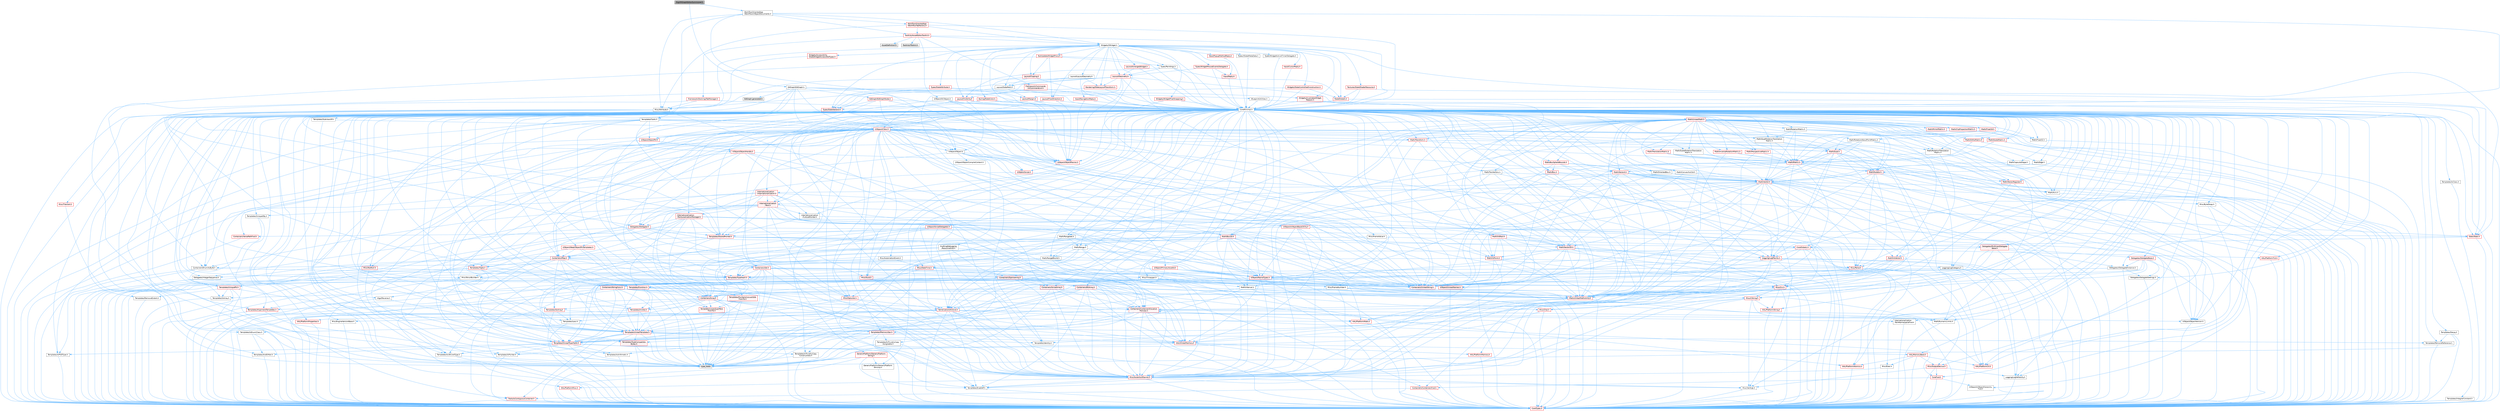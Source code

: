 digraph "RigVMGraphEditorSummoner.h"
{
 // INTERACTIVE_SVG=YES
 // LATEX_PDF_SIZE
  bgcolor="transparent";
  edge [fontname=Helvetica,fontsize=10,labelfontname=Helvetica,labelfontsize=10];
  node [fontname=Helvetica,fontsize=10,shape=box,height=0.2,width=0.4];
  Node1 [id="Node000001",label="RigVMGraphEditorSummoner.h",height=0.2,width=0.4,color="gray40", fillcolor="grey60", style="filled", fontcolor="black",tooltip=" "];
  Node1 -> Node2 [id="edge1_Node000001_Node000002",color="steelblue1",style="solid",tooltip=" "];
  Node2 [id="Node000002",label="WorkflowOrientedApp\l/WorkflowUObjectDocuments.h",height=0.2,width=0.4,color="grey40", fillcolor="white", style="filled",URL="$d1/db5/WorkflowUObjectDocuments_8h.html",tooltip=" "];
  Node2 -> Node3 [id="edge2_Node000002_Node000003",color="steelblue1",style="solid",tooltip=" "];
  Node3 [id="Node000003",label="CoreMinimal.h",height=0.2,width=0.4,color="grey40", fillcolor="white", style="filled",URL="$d7/d67/CoreMinimal_8h.html",tooltip=" "];
  Node3 -> Node4 [id="edge3_Node000003_Node000004",color="steelblue1",style="solid",tooltip=" "];
  Node4 [id="Node000004",label="CoreTypes.h",height=0.2,width=0.4,color="red", fillcolor="#FFF0F0", style="filled",URL="$dc/dec/CoreTypes_8h.html",tooltip=" "];
  Node3 -> Node18 [id="edge4_Node000003_Node000018",color="steelblue1",style="solid",tooltip=" "];
  Node18 [id="Node000018",label="CoreFwd.h",height=0.2,width=0.4,color="red", fillcolor="#FFF0F0", style="filled",URL="$d1/d1e/CoreFwd_8h.html",tooltip=" "];
  Node18 -> Node4 [id="edge5_Node000018_Node000004",color="steelblue1",style="solid",tooltip=" "];
  Node18 -> Node19 [id="edge6_Node000018_Node000019",color="steelblue1",style="solid",tooltip=" "];
  Node19 [id="Node000019",label="Containers/ContainersFwd.h",height=0.2,width=0.4,color="red", fillcolor="#FFF0F0", style="filled",URL="$d4/d0a/ContainersFwd_8h.html",tooltip=" "];
  Node19 -> Node4 [id="edge7_Node000019_Node000004",color="steelblue1",style="solid",tooltip=" "];
  Node19 -> Node20 [id="edge8_Node000019_Node000020",color="steelblue1",style="solid",tooltip=" "];
  Node20 [id="Node000020",label="Traits/IsContiguousContainer.h",height=0.2,width=0.4,color="red", fillcolor="#FFF0F0", style="filled",URL="$d5/d3c/IsContiguousContainer_8h.html",tooltip=" "];
  Node20 -> Node4 [id="edge9_Node000020_Node000004",color="steelblue1",style="solid",tooltip=" "];
  Node18 -> Node24 [id="edge10_Node000018_Node000024",color="steelblue1",style="solid",tooltip=" "];
  Node24 [id="Node000024",label="UObject/UObjectHierarchy\lFwd.h",height=0.2,width=0.4,color="grey40", fillcolor="white", style="filled",URL="$d3/d13/UObjectHierarchyFwd_8h.html",tooltip=" "];
  Node3 -> Node24 [id="edge11_Node000003_Node000024",color="steelblue1",style="solid",tooltip=" "];
  Node3 -> Node19 [id="edge12_Node000003_Node000019",color="steelblue1",style="solid",tooltip=" "];
  Node3 -> Node25 [id="edge13_Node000003_Node000025",color="steelblue1",style="solid",tooltip=" "];
  Node25 [id="Node000025",label="Misc/VarArgs.h",height=0.2,width=0.4,color="grey40", fillcolor="white", style="filled",URL="$d5/d6f/VarArgs_8h.html",tooltip=" "];
  Node25 -> Node4 [id="edge14_Node000025_Node000004",color="steelblue1",style="solid",tooltip=" "];
  Node3 -> Node26 [id="edge15_Node000003_Node000026",color="steelblue1",style="solid",tooltip=" "];
  Node26 [id="Node000026",label="Logging/LogVerbosity.h",height=0.2,width=0.4,color="grey40", fillcolor="white", style="filled",URL="$d2/d8f/LogVerbosity_8h.html",tooltip=" "];
  Node26 -> Node4 [id="edge16_Node000026_Node000004",color="steelblue1",style="solid",tooltip=" "];
  Node3 -> Node27 [id="edge17_Node000003_Node000027",color="steelblue1",style="solid",tooltip=" "];
  Node27 [id="Node000027",label="Misc/OutputDevice.h",height=0.2,width=0.4,color="red", fillcolor="#FFF0F0", style="filled",URL="$d7/d32/OutputDevice_8h.html",tooltip=" "];
  Node27 -> Node18 [id="edge18_Node000027_Node000018",color="steelblue1",style="solid",tooltip=" "];
  Node27 -> Node4 [id="edge19_Node000027_Node000004",color="steelblue1",style="solid",tooltip=" "];
  Node27 -> Node26 [id="edge20_Node000027_Node000026",color="steelblue1",style="solid",tooltip=" "];
  Node27 -> Node25 [id="edge21_Node000027_Node000025",color="steelblue1",style="solid",tooltip=" "];
  Node3 -> Node33 [id="edge22_Node000003_Node000033",color="steelblue1",style="solid",tooltip=" "];
  Node33 [id="Node000033",label="HAL/PlatformCrt.h",height=0.2,width=0.4,color="red", fillcolor="#FFF0F0", style="filled",URL="$d8/d75/PlatformCrt_8h.html",tooltip=" "];
  Node3 -> Node43 [id="edge23_Node000003_Node000043",color="steelblue1",style="solid",tooltip=" "];
  Node43 [id="Node000043",label="HAL/PlatformMisc.h",height=0.2,width=0.4,color="red", fillcolor="#FFF0F0", style="filled",URL="$d0/df5/PlatformMisc_8h.html",tooltip=" "];
  Node43 -> Node4 [id="edge24_Node000043_Node000004",color="steelblue1",style="solid",tooltip=" "];
  Node3 -> Node62 [id="edge25_Node000003_Node000062",color="steelblue1",style="solid",tooltip=" "];
  Node62 [id="Node000062",label="Misc/AssertionMacros.h",height=0.2,width=0.4,color="red", fillcolor="#FFF0F0", style="filled",URL="$d0/dfa/AssertionMacros_8h.html",tooltip=" "];
  Node62 -> Node4 [id="edge26_Node000062_Node000004",color="steelblue1",style="solid",tooltip=" "];
  Node62 -> Node43 [id="edge27_Node000062_Node000043",color="steelblue1",style="solid",tooltip=" "];
  Node62 -> Node63 [id="edge28_Node000062_Node000063",color="steelblue1",style="solid",tooltip=" "];
  Node63 [id="Node000063",label="Templates/EnableIf.h",height=0.2,width=0.4,color="grey40", fillcolor="white", style="filled",URL="$d7/d60/EnableIf_8h.html",tooltip=" "];
  Node63 -> Node4 [id="edge29_Node000063_Node000004",color="steelblue1",style="solid",tooltip=" "];
  Node62 -> Node25 [id="edge30_Node000062_Node000025",color="steelblue1",style="solid",tooltip=" "];
  Node3 -> Node71 [id="edge31_Node000003_Node000071",color="steelblue1",style="solid",tooltip=" "];
  Node71 [id="Node000071",label="Templates/IsPointer.h",height=0.2,width=0.4,color="grey40", fillcolor="white", style="filled",URL="$d7/d05/IsPointer_8h.html",tooltip=" "];
  Node71 -> Node4 [id="edge32_Node000071_Node000004",color="steelblue1",style="solid",tooltip=" "];
  Node3 -> Node72 [id="edge33_Node000003_Node000072",color="steelblue1",style="solid",tooltip=" "];
  Node72 [id="Node000072",label="HAL/PlatformMemory.h",height=0.2,width=0.4,color="red", fillcolor="#FFF0F0", style="filled",URL="$de/d68/PlatformMemory_8h.html",tooltip=" "];
  Node72 -> Node4 [id="edge34_Node000072_Node000004",color="steelblue1",style="solid",tooltip=" "];
  Node3 -> Node55 [id="edge35_Node000003_Node000055",color="steelblue1",style="solid",tooltip=" "];
  Node55 [id="Node000055",label="HAL/PlatformAtomics.h",height=0.2,width=0.4,color="red", fillcolor="#FFF0F0", style="filled",URL="$d3/d36/PlatformAtomics_8h.html",tooltip=" "];
  Node55 -> Node4 [id="edge36_Node000055_Node000004",color="steelblue1",style="solid",tooltip=" "];
  Node3 -> Node77 [id="edge37_Node000003_Node000077",color="steelblue1",style="solid",tooltip=" "];
  Node77 [id="Node000077",label="Misc/Exec.h",height=0.2,width=0.4,color="grey40", fillcolor="white", style="filled",URL="$de/ddb/Exec_8h.html",tooltip=" "];
  Node77 -> Node4 [id="edge38_Node000077_Node000004",color="steelblue1",style="solid",tooltip=" "];
  Node77 -> Node62 [id="edge39_Node000077_Node000062",color="steelblue1",style="solid",tooltip=" "];
  Node3 -> Node78 [id="edge40_Node000003_Node000078",color="steelblue1",style="solid",tooltip=" "];
  Node78 [id="Node000078",label="HAL/MemoryBase.h",height=0.2,width=0.4,color="red", fillcolor="#FFF0F0", style="filled",URL="$d6/d9f/MemoryBase_8h.html",tooltip=" "];
  Node78 -> Node4 [id="edge41_Node000078_Node000004",color="steelblue1",style="solid",tooltip=" "];
  Node78 -> Node55 [id="edge42_Node000078_Node000055",color="steelblue1",style="solid",tooltip=" "];
  Node78 -> Node33 [id="edge43_Node000078_Node000033",color="steelblue1",style="solid",tooltip=" "];
  Node78 -> Node77 [id="edge44_Node000078_Node000077",color="steelblue1",style="solid",tooltip=" "];
  Node78 -> Node27 [id="edge45_Node000078_Node000027",color="steelblue1",style="solid",tooltip=" "];
  Node3 -> Node88 [id="edge46_Node000003_Node000088",color="steelblue1",style="solid",tooltip=" "];
  Node88 [id="Node000088",label="HAL/UnrealMemory.h",height=0.2,width=0.4,color="red", fillcolor="#FFF0F0", style="filled",URL="$d9/d96/UnrealMemory_8h.html",tooltip=" "];
  Node88 -> Node4 [id="edge47_Node000088_Node000004",color="steelblue1",style="solid",tooltip=" "];
  Node88 -> Node78 [id="edge48_Node000088_Node000078",color="steelblue1",style="solid",tooltip=" "];
  Node88 -> Node72 [id="edge49_Node000088_Node000072",color="steelblue1",style="solid",tooltip=" "];
  Node88 -> Node71 [id="edge50_Node000088_Node000071",color="steelblue1",style="solid",tooltip=" "];
  Node3 -> Node90 [id="edge51_Node000003_Node000090",color="steelblue1",style="solid",tooltip=" "];
  Node90 [id="Node000090",label="Templates/IsArithmetic.h",height=0.2,width=0.4,color="grey40", fillcolor="white", style="filled",URL="$d2/d5d/IsArithmetic_8h.html",tooltip=" "];
  Node90 -> Node4 [id="edge52_Node000090_Node000004",color="steelblue1",style="solid",tooltip=" "];
  Node3 -> Node84 [id="edge53_Node000003_Node000084",color="steelblue1",style="solid",tooltip=" "];
  Node84 [id="Node000084",label="Templates/AndOrNot.h",height=0.2,width=0.4,color="grey40", fillcolor="white", style="filled",URL="$db/d0a/AndOrNot_8h.html",tooltip=" "];
  Node84 -> Node4 [id="edge54_Node000084_Node000004",color="steelblue1",style="solid",tooltip=" "];
  Node3 -> Node91 [id="edge55_Node000003_Node000091",color="steelblue1",style="solid",tooltip=" "];
  Node91 [id="Node000091",label="Templates/IsPODType.h",height=0.2,width=0.4,color="grey40", fillcolor="white", style="filled",URL="$d7/db1/IsPODType_8h.html",tooltip=" "];
  Node91 -> Node4 [id="edge56_Node000091_Node000004",color="steelblue1",style="solid",tooltip=" "];
  Node3 -> Node92 [id="edge57_Node000003_Node000092",color="steelblue1",style="solid",tooltip=" "];
  Node92 [id="Node000092",label="Templates/IsUECoreType.h",height=0.2,width=0.4,color="grey40", fillcolor="white", style="filled",URL="$d1/db8/IsUECoreType_8h.html",tooltip=" "];
  Node92 -> Node4 [id="edge58_Node000092_Node000004",color="steelblue1",style="solid",tooltip=" "];
  Node92 -> Node8 [id="edge59_Node000092_Node000008",color="steelblue1",style="solid",tooltip=" "];
  Node8 [id="Node000008",label="type_traits",height=0.2,width=0.4,color="grey60", fillcolor="#E0E0E0", style="filled",tooltip=" "];
  Node3 -> Node85 [id="edge60_Node000003_Node000085",color="steelblue1",style="solid",tooltip=" "];
  Node85 [id="Node000085",label="Templates/IsTriviallyCopy\lConstructible.h",height=0.2,width=0.4,color="grey40", fillcolor="white", style="filled",URL="$d3/d78/IsTriviallyCopyConstructible_8h.html",tooltip=" "];
  Node85 -> Node4 [id="edge61_Node000085_Node000004",color="steelblue1",style="solid",tooltip=" "];
  Node85 -> Node8 [id="edge62_Node000085_Node000008",color="steelblue1",style="solid",tooltip=" "];
  Node3 -> Node93 [id="edge63_Node000003_Node000093",color="steelblue1",style="solid",tooltip=" "];
  Node93 [id="Node000093",label="Templates/UnrealTypeTraits.h",height=0.2,width=0.4,color="red", fillcolor="#FFF0F0", style="filled",URL="$d2/d2d/UnrealTypeTraits_8h.html",tooltip=" "];
  Node93 -> Node4 [id="edge64_Node000093_Node000004",color="steelblue1",style="solid",tooltip=" "];
  Node93 -> Node71 [id="edge65_Node000093_Node000071",color="steelblue1",style="solid",tooltip=" "];
  Node93 -> Node62 [id="edge66_Node000093_Node000062",color="steelblue1",style="solid",tooltip=" "];
  Node93 -> Node84 [id="edge67_Node000093_Node000084",color="steelblue1",style="solid",tooltip=" "];
  Node93 -> Node63 [id="edge68_Node000093_Node000063",color="steelblue1",style="solid",tooltip=" "];
  Node93 -> Node90 [id="edge69_Node000093_Node000090",color="steelblue1",style="solid",tooltip=" "];
  Node93 -> Node91 [id="edge70_Node000093_Node000091",color="steelblue1",style="solid",tooltip=" "];
  Node93 -> Node92 [id="edge71_Node000093_Node000092",color="steelblue1",style="solid",tooltip=" "];
  Node93 -> Node85 [id="edge72_Node000093_Node000085",color="steelblue1",style="solid",tooltip=" "];
  Node3 -> Node63 [id="edge73_Node000003_Node000063",color="steelblue1",style="solid",tooltip=" "];
  Node3 -> Node95 [id="edge74_Node000003_Node000095",color="steelblue1",style="solid",tooltip=" "];
  Node95 [id="Node000095",label="Templates/RemoveReference.h",height=0.2,width=0.4,color="grey40", fillcolor="white", style="filled",URL="$da/dbe/RemoveReference_8h.html",tooltip=" "];
  Node95 -> Node4 [id="edge75_Node000095_Node000004",color="steelblue1",style="solid",tooltip=" "];
  Node3 -> Node96 [id="edge76_Node000003_Node000096",color="steelblue1",style="solid",tooltip=" "];
  Node96 [id="Node000096",label="Templates/IntegralConstant.h",height=0.2,width=0.4,color="grey40", fillcolor="white", style="filled",URL="$db/d1b/IntegralConstant_8h.html",tooltip=" "];
  Node96 -> Node4 [id="edge77_Node000096_Node000004",color="steelblue1",style="solid",tooltip=" "];
  Node3 -> Node97 [id="edge78_Node000003_Node000097",color="steelblue1",style="solid",tooltip=" "];
  Node97 [id="Node000097",label="Templates/IsClass.h",height=0.2,width=0.4,color="grey40", fillcolor="white", style="filled",URL="$db/dcb/IsClass_8h.html",tooltip=" "];
  Node97 -> Node4 [id="edge79_Node000097_Node000004",color="steelblue1",style="solid",tooltip=" "];
  Node3 -> Node98 [id="edge80_Node000003_Node000098",color="steelblue1",style="solid",tooltip=" "];
  Node98 [id="Node000098",label="Templates/TypeCompatible\lBytes.h",height=0.2,width=0.4,color="red", fillcolor="#FFF0F0", style="filled",URL="$df/d0a/TypeCompatibleBytes_8h.html",tooltip=" "];
  Node98 -> Node4 [id="edge81_Node000098_Node000004",color="steelblue1",style="solid",tooltip=" "];
  Node98 -> Node8 [id="edge82_Node000098_Node000008",color="steelblue1",style="solid",tooltip=" "];
  Node3 -> Node20 [id="edge83_Node000003_Node000020",color="steelblue1",style="solid",tooltip=" "];
  Node3 -> Node99 [id="edge84_Node000003_Node000099",color="steelblue1",style="solid",tooltip=" "];
  Node99 [id="Node000099",label="Templates/UnrealTemplate.h",height=0.2,width=0.4,color="red", fillcolor="#FFF0F0", style="filled",URL="$d4/d24/UnrealTemplate_8h.html",tooltip=" "];
  Node99 -> Node4 [id="edge85_Node000099_Node000004",color="steelblue1",style="solid",tooltip=" "];
  Node99 -> Node71 [id="edge86_Node000099_Node000071",color="steelblue1",style="solid",tooltip=" "];
  Node99 -> Node88 [id="edge87_Node000099_Node000088",color="steelblue1",style="solid",tooltip=" "];
  Node99 -> Node93 [id="edge88_Node000099_Node000093",color="steelblue1",style="solid",tooltip=" "];
  Node99 -> Node95 [id="edge89_Node000099_Node000095",color="steelblue1",style="solid",tooltip=" "];
  Node99 -> Node98 [id="edge90_Node000099_Node000098",color="steelblue1",style="solid",tooltip=" "];
  Node99 -> Node66 [id="edge91_Node000099_Node000066",color="steelblue1",style="solid",tooltip=" "];
  Node66 [id="Node000066",label="Templates/Identity.h",height=0.2,width=0.4,color="grey40", fillcolor="white", style="filled",URL="$d0/dd5/Identity_8h.html",tooltip=" "];
  Node99 -> Node20 [id="edge92_Node000099_Node000020",color="steelblue1",style="solid",tooltip=" "];
  Node99 -> Node8 [id="edge93_Node000099_Node000008",color="steelblue1",style="solid",tooltip=" "];
  Node3 -> Node48 [id="edge94_Node000003_Node000048",color="steelblue1",style="solid",tooltip=" "];
  Node48 [id="Node000048",label="Math/NumericLimits.h",height=0.2,width=0.4,color="grey40", fillcolor="white", style="filled",URL="$df/d1b/NumericLimits_8h.html",tooltip=" "];
  Node48 -> Node4 [id="edge95_Node000048_Node000004",color="steelblue1",style="solid",tooltip=" "];
  Node3 -> Node103 [id="edge96_Node000003_Node000103",color="steelblue1",style="solid",tooltip=" "];
  Node103 [id="Node000103",label="HAL/PlatformMath.h",height=0.2,width=0.4,color="red", fillcolor="#FFF0F0", style="filled",URL="$dc/d53/PlatformMath_8h.html",tooltip=" "];
  Node103 -> Node4 [id="edge97_Node000103_Node000004",color="steelblue1",style="solid",tooltip=" "];
  Node3 -> Node86 [id="edge98_Node000003_Node000086",color="steelblue1",style="solid",tooltip=" "];
  Node86 [id="Node000086",label="Templates/IsTriviallyCopy\lAssignable.h",height=0.2,width=0.4,color="grey40", fillcolor="white", style="filled",URL="$d2/df2/IsTriviallyCopyAssignable_8h.html",tooltip=" "];
  Node86 -> Node4 [id="edge99_Node000086_Node000004",color="steelblue1",style="solid",tooltip=" "];
  Node86 -> Node8 [id="edge100_Node000086_Node000008",color="steelblue1",style="solid",tooltip=" "];
  Node3 -> Node111 [id="edge101_Node000003_Node000111",color="steelblue1",style="solid",tooltip=" "];
  Node111 [id="Node000111",label="Templates/MemoryOps.h",height=0.2,width=0.4,color="red", fillcolor="#FFF0F0", style="filled",URL="$db/dea/MemoryOps_8h.html",tooltip=" "];
  Node111 -> Node4 [id="edge102_Node000111_Node000004",color="steelblue1",style="solid",tooltip=" "];
  Node111 -> Node88 [id="edge103_Node000111_Node000088",color="steelblue1",style="solid",tooltip=" "];
  Node111 -> Node86 [id="edge104_Node000111_Node000086",color="steelblue1",style="solid",tooltip=" "];
  Node111 -> Node85 [id="edge105_Node000111_Node000085",color="steelblue1",style="solid",tooltip=" "];
  Node111 -> Node93 [id="edge106_Node000111_Node000093",color="steelblue1",style="solid",tooltip=" "];
  Node111 -> Node8 [id="edge107_Node000111_Node000008",color="steelblue1",style="solid",tooltip=" "];
  Node3 -> Node112 [id="edge108_Node000003_Node000112",color="steelblue1",style="solid",tooltip=" "];
  Node112 [id="Node000112",label="Containers/ContainerAllocation\lPolicies.h",height=0.2,width=0.4,color="red", fillcolor="#FFF0F0", style="filled",URL="$d7/dff/ContainerAllocationPolicies_8h.html",tooltip=" "];
  Node112 -> Node4 [id="edge109_Node000112_Node000004",color="steelblue1",style="solid",tooltip=" "];
  Node112 -> Node112 [id="edge110_Node000112_Node000112",color="steelblue1",style="solid",tooltip=" "];
  Node112 -> Node103 [id="edge111_Node000112_Node000103",color="steelblue1",style="solid",tooltip=" "];
  Node112 -> Node88 [id="edge112_Node000112_Node000088",color="steelblue1",style="solid",tooltip=" "];
  Node112 -> Node48 [id="edge113_Node000112_Node000048",color="steelblue1",style="solid",tooltip=" "];
  Node112 -> Node62 [id="edge114_Node000112_Node000062",color="steelblue1",style="solid",tooltip=" "];
  Node112 -> Node111 [id="edge115_Node000112_Node000111",color="steelblue1",style="solid",tooltip=" "];
  Node112 -> Node98 [id="edge116_Node000112_Node000098",color="steelblue1",style="solid",tooltip=" "];
  Node112 -> Node8 [id="edge117_Node000112_Node000008",color="steelblue1",style="solid",tooltip=" "];
  Node3 -> Node115 [id="edge118_Node000003_Node000115",color="steelblue1",style="solid",tooltip=" "];
  Node115 [id="Node000115",label="Templates/IsEnumClass.h",height=0.2,width=0.4,color="grey40", fillcolor="white", style="filled",URL="$d7/d15/IsEnumClass_8h.html",tooltip=" "];
  Node115 -> Node4 [id="edge119_Node000115_Node000004",color="steelblue1",style="solid",tooltip=" "];
  Node115 -> Node84 [id="edge120_Node000115_Node000084",color="steelblue1",style="solid",tooltip=" "];
  Node3 -> Node116 [id="edge121_Node000003_Node000116",color="steelblue1",style="solid",tooltip=" "];
  Node116 [id="Node000116",label="HAL/PlatformProperties.h",height=0.2,width=0.4,color="red", fillcolor="#FFF0F0", style="filled",URL="$d9/db0/PlatformProperties_8h.html",tooltip=" "];
  Node116 -> Node4 [id="edge122_Node000116_Node000004",color="steelblue1",style="solid",tooltip=" "];
  Node3 -> Node119 [id="edge123_Node000003_Node000119",color="steelblue1",style="solid",tooltip=" "];
  Node119 [id="Node000119",label="Misc/EngineVersionBase.h",height=0.2,width=0.4,color="grey40", fillcolor="white", style="filled",URL="$d5/d2b/EngineVersionBase_8h.html",tooltip=" "];
  Node119 -> Node4 [id="edge124_Node000119_Node000004",color="steelblue1",style="solid",tooltip=" "];
  Node3 -> Node120 [id="edge125_Node000003_Node000120",color="steelblue1",style="solid",tooltip=" "];
  Node120 [id="Node000120",label="Internationalization\l/TextNamespaceFwd.h",height=0.2,width=0.4,color="grey40", fillcolor="white", style="filled",URL="$d8/d97/TextNamespaceFwd_8h.html",tooltip=" "];
  Node120 -> Node4 [id="edge126_Node000120_Node000004",color="steelblue1",style="solid",tooltip=" "];
  Node3 -> Node121 [id="edge127_Node000003_Node000121",color="steelblue1",style="solid",tooltip=" "];
  Node121 [id="Node000121",label="Serialization/Archive.h",height=0.2,width=0.4,color="red", fillcolor="#FFF0F0", style="filled",URL="$d7/d3b/Archive_8h.html",tooltip=" "];
  Node121 -> Node18 [id="edge128_Node000121_Node000018",color="steelblue1",style="solid",tooltip=" "];
  Node121 -> Node4 [id="edge129_Node000121_Node000004",color="steelblue1",style="solid",tooltip=" "];
  Node121 -> Node116 [id="edge130_Node000121_Node000116",color="steelblue1",style="solid",tooltip=" "];
  Node121 -> Node120 [id="edge131_Node000121_Node000120",color="steelblue1",style="solid",tooltip=" "];
  Node121 -> Node62 [id="edge132_Node000121_Node000062",color="steelblue1",style="solid",tooltip=" "];
  Node121 -> Node119 [id="edge133_Node000121_Node000119",color="steelblue1",style="solid",tooltip=" "];
  Node121 -> Node25 [id="edge134_Node000121_Node000025",color="steelblue1",style="solid",tooltip=" "];
  Node121 -> Node63 [id="edge135_Node000121_Node000063",color="steelblue1",style="solid",tooltip=" "];
  Node121 -> Node115 [id="edge136_Node000121_Node000115",color="steelblue1",style="solid",tooltip=" "];
  Node121 -> Node99 [id="edge137_Node000121_Node000099",color="steelblue1",style="solid",tooltip=" "];
  Node121 -> Node124 [id="edge138_Node000121_Node000124",color="steelblue1",style="solid",tooltip=" "];
  Node124 [id="Node000124",label="UObject/ObjectVersion.h",height=0.2,width=0.4,color="grey40", fillcolor="white", style="filled",URL="$da/d63/ObjectVersion_8h.html",tooltip=" "];
  Node124 -> Node4 [id="edge139_Node000124_Node000004",color="steelblue1",style="solid",tooltip=" "];
  Node3 -> Node125 [id="edge140_Node000003_Node000125",color="steelblue1",style="solid",tooltip=" "];
  Node125 [id="Node000125",label="Templates/Less.h",height=0.2,width=0.4,color="grey40", fillcolor="white", style="filled",URL="$de/dc8/Less_8h.html",tooltip=" "];
  Node125 -> Node4 [id="edge141_Node000125_Node000004",color="steelblue1",style="solid",tooltip=" "];
  Node125 -> Node99 [id="edge142_Node000125_Node000099",color="steelblue1",style="solid",tooltip=" "];
  Node3 -> Node126 [id="edge143_Node000003_Node000126",color="steelblue1",style="solid",tooltip=" "];
  Node126 [id="Node000126",label="Templates/Sorting.h",height=0.2,width=0.4,color="red", fillcolor="#FFF0F0", style="filled",URL="$d3/d9e/Sorting_8h.html",tooltip=" "];
  Node126 -> Node4 [id="edge144_Node000126_Node000004",color="steelblue1",style="solid",tooltip=" "];
  Node126 -> Node103 [id="edge145_Node000126_Node000103",color="steelblue1",style="solid",tooltip=" "];
  Node126 -> Node125 [id="edge146_Node000126_Node000125",color="steelblue1",style="solid",tooltip=" "];
  Node3 -> Node137 [id="edge147_Node000003_Node000137",color="steelblue1",style="solid",tooltip=" "];
  Node137 [id="Node000137",label="Misc/Char.h",height=0.2,width=0.4,color="red", fillcolor="#FFF0F0", style="filled",URL="$d0/d58/Char_8h.html",tooltip=" "];
  Node137 -> Node4 [id="edge148_Node000137_Node000004",color="steelblue1",style="solid",tooltip=" "];
  Node137 -> Node8 [id="edge149_Node000137_Node000008",color="steelblue1",style="solid",tooltip=" "];
  Node3 -> Node140 [id="edge150_Node000003_Node000140",color="steelblue1",style="solid",tooltip=" "];
  Node140 [id="Node000140",label="GenericPlatform/GenericPlatform\lStricmp.h",height=0.2,width=0.4,color="grey40", fillcolor="white", style="filled",URL="$d2/d86/GenericPlatformStricmp_8h.html",tooltip=" "];
  Node140 -> Node4 [id="edge151_Node000140_Node000004",color="steelblue1",style="solid",tooltip=" "];
  Node3 -> Node141 [id="edge152_Node000003_Node000141",color="steelblue1",style="solid",tooltip=" "];
  Node141 [id="Node000141",label="GenericPlatform/GenericPlatform\lString.h",height=0.2,width=0.4,color="red", fillcolor="#FFF0F0", style="filled",URL="$dd/d20/GenericPlatformString_8h.html",tooltip=" "];
  Node141 -> Node4 [id="edge153_Node000141_Node000004",color="steelblue1",style="solid",tooltip=" "];
  Node141 -> Node140 [id="edge154_Node000141_Node000140",color="steelblue1",style="solid",tooltip=" "];
  Node141 -> Node63 [id="edge155_Node000141_Node000063",color="steelblue1",style="solid",tooltip=" "];
  Node141 -> Node8 [id="edge156_Node000141_Node000008",color="steelblue1",style="solid",tooltip=" "];
  Node3 -> Node74 [id="edge157_Node000003_Node000074",color="steelblue1",style="solid",tooltip=" "];
  Node74 [id="Node000074",label="HAL/PlatformString.h",height=0.2,width=0.4,color="red", fillcolor="#FFF0F0", style="filled",URL="$db/db5/PlatformString_8h.html",tooltip=" "];
  Node74 -> Node4 [id="edge158_Node000074_Node000004",color="steelblue1",style="solid",tooltip=" "];
  Node3 -> Node144 [id="edge159_Node000003_Node000144",color="steelblue1",style="solid",tooltip=" "];
  Node144 [id="Node000144",label="Misc/CString.h",height=0.2,width=0.4,color="red", fillcolor="#FFF0F0", style="filled",URL="$d2/d49/CString_8h.html",tooltip=" "];
  Node144 -> Node4 [id="edge160_Node000144_Node000004",color="steelblue1",style="solid",tooltip=" "];
  Node144 -> Node33 [id="edge161_Node000144_Node000033",color="steelblue1",style="solid",tooltip=" "];
  Node144 -> Node74 [id="edge162_Node000144_Node000074",color="steelblue1",style="solid",tooltip=" "];
  Node144 -> Node62 [id="edge163_Node000144_Node000062",color="steelblue1",style="solid",tooltip=" "];
  Node144 -> Node137 [id="edge164_Node000144_Node000137",color="steelblue1",style="solid",tooltip=" "];
  Node144 -> Node25 [id="edge165_Node000144_Node000025",color="steelblue1",style="solid",tooltip=" "];
  Node3 -> Node145 [id="edge166_Node000003_Node000145",color="steelblue1",style="solid",tooltip=" "];
  Node145 [id="Node000145",label="Misc/Crc.h",height=0.2,width=0.4,color="red", fillcolor="#FFF0F0", style="filled",URL="$d4/dd2/Crc_8h.html",tooltip=" "];
  Node145 -> Node4 [id="edge167_Node000145_Node000004",color="steelblue1",style="solid",tooltip=" "];
  Node145 -> Node74 [id="edge168_Node000145_Node000074",color="steelblue1",style="solid",tooltip=" "];
  Node145 -> Node62 [id="edge169_Node000145_Node000062",color="steelblue1",style="solid",tooltip=" "];
  Node145 -> Node144 [id="edge170_Node000145_Node000144",color="steelblue1",style="solid",tooltip=" "];
  Node145 -> Node137 [id="edge171_Node000145_Node000137",color="steelblue1",style="solid",tooltip=" "];
  Node145 -> Node93 [id="edge172_Node000145_Node000093",color="steelblue1",style="solid",tooltip=" "];
  Node3 -> Node136 [id="edge173_Node000003_Node000136",color="steelblue1",style="solid",tooltip=" "];
  Node136 [id="Node000136",label="Math/UnrealMathUtility.h",height=0.2,width=0.4,color="red", fillcolor="#FFF0F0", style="filled",URL="$db/db8/UnrealMathUtility_8h.html",tooltip=" "];
  Node136 -> Node4 [id="edge174_Node000136_Node000004",color="steelblue1",style="solid",tooltip=" "];
  Node136 -> Node62 [id="edge175_Node000136_Node000062",color="steelblue1",style="solid",tooltip=" "];
  Node136 -> Node103 [id="edge176_Node000136_Node000103",color="steelblue1",style="solid",tooltip=" "];
  Node136 -> Node66 [id="edge177_Node000136_Node000066",color="steelblue1",style="solid",tooltip=" "];
  Node3 -> Node146 [id="edge178_Node000003_Node000146",color="steelblue1",style="solid",tooltip=" "];
  Node146 [id="Node000146",label="Containers/UnrealString.h",height=0.2,width=0.4,color="red", fillcolor="#FFF0F0", style="filled",URL="$d5/dba/UnrealString_8h.html",tooltip=" "];
  Node3 -> Node150 [id="edge179_Node000003_Node000150",color="steelblue1",style="solid",tooltip=" "];
  Node150 [id="Node000150",label="Containers/Array.h",height=0.2,width=0.4,color="red", fillcolor="#FFF0F0", style="filled",URL="$df/dd0/Array_8h.html",tooltip=" "];
  Node150 -> Node4 [id="edge180_Node000150_Node000004",color="steelblue1",style="solid",tooltip=" "];
  Node150 -> Node62 [id="edge181_Node000150_Node000062",color="steelblue1",style="solid",tooltip=" "];
  Node150 -> Node88 [id="edge182_Node000150_Node000088",color="steelblue1",style="solid",tooltip=" "];
  Node150 -> Node93 [id="edge183_Node000150_Node000093",color="steelblue1",style="solid",tooltip=" "];
  Node150 -> Node99 [id="edge184_Node000150_Node000099",color="steelblue1",style="solid",tooltip=" "];
  Node150 -> Node112 [id="edge185_Node000150_Node000112",color="steelblue1",style="solid",tooltip=" "];
  Node150 -> Node121 [id="edge186_Node000150_Node000121",color="steelblue1",style="solid",tooltip=" "];
  Node150 -> Node129 [id="edge187_Node000150_Node000129",color="steelblue1",style="solid",tooltip=" "];
  Node129 [id="Node000129",label="Templates/Invoke.h",height=0.2,width=0.4,color="red", fillcolor="#FFF0F0", style="filled",URL="$d7/deb/Invoke_8h.html",tooltip=" "];
  Node129 -> Node4 [id="edge188_Node000129_Node000004",color="steelblue1",style="solid",tooltip=" "];
  Node129 -> Node99 [id="edge189_Node000129_Node000099",color="steelblue1",style="solid",tooltip=" "];
  Node129 -> Node8 [id="edge190_Node000129_Node000008",color="steelblue1",style="solid",tooltip=" "];
  Node150 -> Node125 [id="edge191_Node000150_Node000125",color="steelblue1",style="solid",tooltip=" "];
  Node150 -> Node172 [id="edge192_Node000150_Node000172",color="steelblue1",style="solid",tooltip=" "];
  Node172 [id="Node000172",label="Templates/LosesQualifiers\lFromTo.h",height=0.2,width=0.4,color="red", fillcolor="#FFF0F0", style="filled",URL="$d2/db3/LosesQualifiersFromTo_8h.html",tooltip=" "];
  Node172 -> Node8 [id="edge193_Node000172_Node000008",color="steelblue1",style="solid",tooltip=" "];
  Node150 -> Node126 [id="edge194_Node000150_Node000126",color="steelblue1",style="solid",tooltip=" "];
  Node150 -> Node173 [id="edge195_Node000150_Node000173",color="steelblue1",style="solid",tooltip=" "];
  Node173 [id="Node000173",label="Templates/AlignmentTemplates.h",height=0.2,width=0.4,color="red", fillcolor="#FFF0F0", style="filled",URL="$dd/d32/AlignmentTemplates_8h.html",tooltip=" "];
  Node173 -> Node4 [id="edge196_Node000173_Node000004",color="steelblue1",style="solid",tooltip=" "];
  Node173 -> Node71 [id="edge197_Node000173_Node000071",color="steelblue1",style="solid",tooltip=" "];
  Node150 -> Node8 [id="edge198_Node000150_Node000008",color="steelblue1",style="solid",tooltip=" "];
  Node3 -> Node174 [id="edge199_Node000003_Node000174",color="steelblue1",style="solid",tooltip=" "];
  Node174 [id="Node000174",label="Misc/FrameNumber.h",height=0.2,width=0.4,color="grey40", fillcolor="white", style="filled",URL="$dd/dbd/FrameNumber_8h.html",tooltip=" "];
  Node174 -> Node4 [id="edge200_Node000174_Node000004",color="steelblue1",style="solid",tooltip=" "];
  Node174 -> Node48 [id="edge201_Node000174_Node000048",color="steelblue1",style="solid",tooltip=" "];
  Node174 -> Node136 [id="edge202_Node000174_Node000136",color="steelblue1",style="solid",tooltip=" "];
  Node174 -> Node63 [id="edge203_Node000174_Node000063",color="steelblue1",style="solid",tooltip=" "];
  Node174 -> Node93 [id="edge204_Node000174_Node000093",color="steelblue1",style="solid",tooltip=" "];
  Node3 -> Node175 [id="edge205_Node000003_Node000175",color="steelblue1",style="solid",tooltip=" "];
  Node175 [id="Node000175",label="Misc/Timespan.h",height=0.2,width=0.4,color="grey40", fillcolor="white", style="filled",URL="$da/dd9/Timespan_8h.html",tooltip=" "];
  Node175 -> Node4 [id="edge206_Node000175_Node000004",color="steelblue1",style="solid",tooltip=" "];
  Node175 -> Node176 [id="edge207_Node000175_Node000176",color="steelblue1",style="solid",tooltip=" "];
  Node176 [id="Node000176",label="Math/Interval.h",height=0.2,width=0.4,color="grey40", fillcolor="white", style="filled",URL="$d1/d55/Interval_8h.html",tooltip=" "];
  Node176 -> Node4 [id="edge208_Node000176_Node000004",color="steelblue1",style="solid",tooltip=" "];
  Node176 -> Node90 [id="edge209_Node000176_Node000090",color="steelblue1",style="solid",tooltip=" "];
  Node176 -> Node93 [id="edge210_Node000176_Node000093",color="steelblue1",style="solid",tooltip=" "];
  Node176 -> Node48 [id="edge211_Node000176_Node000048",color="steelblue1",style="solid",tooltip=" "];
  Node176 -> Node136 [id="edge212_Node000176_Node000136",color="steelblue1",style="solid",tooltip=" "];
  Node175 -> Node136 [id="edge213_Node000175_Node000136",color="steelblue1",style="solid",tooltip=" "];
  Node175 -> Node62 [id="edge214_Node000175_Node000062",color="steelblue1",style="solid",tooltip=" "];
  Node3 -> Node177 [id="edge215_Node000003_Node000177",color="steelblue1",style="solid",tooltip=" "];
  Node177 [id="Node000177",label="Containers/StringConv.h",height=0.2,width=0.4,color="red", fillcolor="#FFF0F0", style="filled",URL="$d3/ddf/StringConv_8h.html",tooltip=" "];
  Node177 -> Node4 [id="edge216_Node000177_Node000004",color="steelblue1",style="solid",tooltip=" "];
  Node177 -> Node62 [id="edge217_Node000177_Node000062",color="steelblue1",style="solid",tooltip=" "];
  Node177 -> Node112 [id="edge218_Node000177_Node000112",color="steelblue1",style="solid",tooltip=" "];
  Node177 -> Node150 [id="edge219_Node000177_Node000150",color="steelblue1",style="solid",tooltip=" "];
  Node177 -> Node144 [id="edge220_Node000177_Node000144",color="steelblue1",style="solid",tooltip=" "];
  Node177 -> Node178 [id="edge221_Node000177_Node000178",color="steelblue1",style="solid",tooltip=" "];
  Node178 [id="Node000178",label="Templates/IsArray.h",height=0.2,width=0.4,color="grey40", fillcolor="white", style="filled",URL="$d8/d8d/IsArray_8h.html",tooltip=" "];
  Node178 -> Node4 [id="edge222_Node000178_Node000004",color="steelblue1",style="solid",tooltip=" "];
  Node177 -> Node99 [id="edge223_Node000177_Node000099",color="steelblue1",style="solid",tooltip=" "];
  Node177 -> Node93 [id="edge224_Node000177_Node000093",color="steelblue1",style="solid",tooltip=" "];
  Node177 -> Node20 [id="edge225_Node000177_Node000020",color="steelblue1",style="solid",tooltip=" "];
  Node177 -> Node8 [id="edge226_Node000177_Node000008",color="steelblue1",style="solid",tooltip=" "];
  Node3 -> Node179 [id="edge227_Node000003_Node000179",color="steelblue1",style="solid",tooltip=" "];
  Node179 [id="Node000179",label="UObject/UnrealNames.h",height=0.2,width=0.4,color="red", fillcolor="#FFF0F0", style="filled",URL="$d8/db1/UnrealNames_8h.html",tooltip=" "];
  Node179 -> Node4 [id="edge228_Node000179_Node000004",color="steelblue1",style="solid",tooltip=" "];
  Node3 -> Node181 [id="edge229_Node000003_Node000181",color="steelblue1",style="solid",tooltip=" "];
  Node181 [id="Node000181",label="UObject/NameTypes.h",height=0.2,width=0.4,color="red", fillcolor="#FFF0F0", style="filled",URL="$d6/d35/NameTypes_8h.html",tooltip=" "];
  Node181 -> Node4 [id="edge230_Node000181_Node000004",color="steelblue1",style="solid",tooltip=" "];
  Node181 -> Node62 [id="edge231_Node000181_Node000062",color="steelblue1",style="solid",tooltip=" "];
  Node181 -> Node88 [id="edge232_Node000181_Node000088",color="steelblue1",style="solid",tooltip=" "];
  Node181 -> Node93 [id="edge233_Node000181_Node000093",color="steelblue1",style="solid",tooltip=" "];
  Node181 -> Node99 [id="edge234_Node000181_Node000099",color="steelblue1",style="solid",tooltip=" "];
  Node181 -> Node146 [id="edge235_Node000181_Node000146",color="steelblue1",style="solid",tooltip=" "];
  Node181 -> Node177 [id="edge236_Node000181_Node000177",color="steelblue1",style="solid",tooltip=" "];
  Node181 -> Node179 [id="edge237_Node000181_Node000179",color="steelblue1",style="solid",tooltip=" "];
  Node3 -> Node189 [id="edge238_Node000003_Node000189",color="steelblue1",style="solid",tooltip=" "];
  Node189 [id="Node000189",label="Misc/Parse.h",height=0.2,width=0.4,color="red", fillcolor="#FFF0F0", style="filled",URL="$dc/d71/Parse_8h.html",tooltip=" "];
  Node189 -> Node146 [id="edge239_Node000189_Node000146",color="steelblue1",style="solid",tooltip=" "];
  Node189 -> Node4 [id="edge240_Node000189_Node000004",color="steelblue1",style="solid",tooltip=" "];
  Node189 -> Node33 [id="edge241_Node000189_Node000033",color="steelblue1",style="solid",tooltip=" "];
  Node189 -> Node190 [id="edge242_Node000189_Node000190",color="steelblue1",style="solid",tooltip=" "];
  Node190 [id="Node000190",label="Templates/Function.h",height=0.2,width=0.4,color="red", fillcolor="#FFF0F0", style="filled",URL="$df/df5/Function_8h.html",tooltip=" "];
  Node190 -> Node4 [id="edge243_Node000190_Node000004",color="steelblue1",style="solid",tooltip=" "];
  Node190 -> Node62 [id="edge244_Node000190_Node000062",color="steelblue1",style="solid",tooltip=" "];
  Node190 -> Node88 [id="edge245_Node000190_Node000088",color="steelblue1",style="solid",tooltip=" "];
  Node190 -> Node93 [id="edge246_Node000190_Node000093",color="steelblue1",style="solid",tooltip=" "];
  Node190 -> Node129 [id="edge247_Node000190_Node000129",color="steelblue1",style="solid",tooltip=" "];
  Node190 -> Node99 [id="edge248_Node000190_Node000099",color="steelblue1",style="solid",tooltip=" "];
  Node190 -> Node136 [id="edge249_Node000190_Node000136",color="steelblue1",style="solid",tooltip=" "];
  Node190 -> Node8 [id="edge250_Node000190_Node000008",color="steelblue1",style="solid",tooltip=" "];
  Node3 -> Node173 [id="edge251_Node000003_Node000173",color="steelblue1",style="solid",tooltip=" "];
  Node3 -> Node192 [id="edge252_Node000003_Node000192",color="steelblue1",style="solid",tooltip=" "];
  Node192 [id="Node000192",label="Misc/StructBuilder.h",height=0.2,width=0.4,color="grey40", fillcolor="white", style="filled",URL="$d9/db3/StructBuilder_8h.html",tooltip=" "];
  Node192 -> Node4 [id="edge253_Node000192_Node000004",color="steelblue1",style="solid",tooltip=" "];
  Node192 -> Node136 [id="edge254_Node000192_Node000136",color="steelblue1",style="solid",tooltip=" "];
  Node192 -> Node173 [id="edge255_Node000192_Node000173",color="steelblue1",style="solid",tooltip=" "];
  Node3 -> Node105 [id="edge256_Node000003_Node000105",color="steelblue1",style="solid",tooltip=" "];
  Node105 [id="Node000105",label="Templates/Decay.h",height=0.2,width=0.4,color="grey40", fillcolor="white", style="filled",URL="$dd/d0f/Decay_8h.html",tooltip=" "];
  Node105 -> Node4 [id="edge257_Node000105_Node000004",color="steelblue1",style="solid",tooltip=" "];
  Node105 -> Node95 [id="edge258_Node000105_Node000095",color="steelblue1",style="solid",tooltip=" "];
  Node105 -> Node8 [id="edge259_Node000105_Node000008",color="steelblue1",style="solid",tooltip=" "];
  Node3 -> Node193 [id="edge260_Node000003_Node000193",color="steelblue1",style="solid",tooltip=" "];
  Node193 [id="Node000193",label="Templates/PointerIsConvertible\lFromTo.h",height=0.2,width=0.4,color="red", fillcolor="#FFF0F0", style="filled",URL="$d6/d65/PointerIsConvertibleFromTo_8h.html",tooltip=" "];
  Node193 -> Node4 [id="edge261_Node000193_Node000004",color="steelblue1",style="solid",tooltip=" "];
  Node193 -> Node172 [id="edge262_Node000193_Node000172",color="steelblue1",style="solid",tooltip=" "];
  Node193 -> Node8 [id="edge263_Node000193_Node000008",color="steelblue1",style="solid",tooltip=" "];
  Node3 -> Node129 [id="edge264_Node000003_Node000129",color="steelblue1",style="solid",tooltip=" "];
  Node3 -> Node190 [id="edge265_Node000003_Node000190",color="steelblue1",style="solid",tooltip=" "];
  Node3 -> Node162 [id="edge266_Node000003_Node000162",color="steelblue1",style="solid",tooltip=" "];
  Node162 [id="Node000162",label="Templates/TypeHash.h",height=0.2,width=0.4,color="red", fillcolor="#FFF0F0", style="filled",URL="$d1/d62/TypeHash_8h.html",tooltip=" "];
  Node162 -> Node4 [id="edge267_Node000162_Node000004",color="steelblue1",style="solid",tooltip=" "];
  Node162 -> Node145 [id="edge268_Node000162_Node000145",color="steelblue1",style="solid",tooltip=" "];
  Node162 -> Node8 [id="edge269_Node000162_Node000008",color="steelblue1",style="solid",tooltip=" "];
  Node3 -> Node194 [id="edge270_Node000003_Node000194",color="steelblue1",style="solid",tooltip=" "];
  Node194 [id="Node000194",label="Containers/ScriptArray.h",height=0.2,width=0.4,color="red", fillcolor="#FFF0F0", style="filled",URL="$dc/daf/ScriptArray_8h.html",tooltip=" "];
  Node194 -> Node4 [id="edge271_Node000194_Node000004",color="steelblue1",style="solid",tooltip=" "];
  Node194 -> Node62 [id="edge272_Node000194_Node000062",color="steelblue1",style="solid",tooltip=" "];
  Node194 -> Node88 [id="edge273_Node000194_Node000088",color="steelblue1",style="solid",tooltip=" "];
  Node194 -> Node112 [id="edge274_Node000194_Node000112",color="steelblue1",style="solid",tooltip=" "];
  Node194 -> Node150 [id="edge275_Node000194_Node000150",color="steelblue1",style="solid",tooltip=" "];
  Node3 -> Node195 [id="edge276_Node000003_Node000195",color="steelblue1",style="solid",tooltip=" "];
  Node195 [id="Node000195",label="Containers/BitArray.h",height=0.2,width=0.4,color="red", fillcolor="#FFF0F0", style="filled",URL="$d1/de4/BitArray_8h.html",tooltip=" "];
  Node195 -> Node112 [id="edge277_Node000195_Node000112",color="steelblue1",style="solid",tooltip=" "];
  Node195 -> Node4 [id="edge278_Node000195_Node000004",color="steelblue1",style="solid",tooltip=" "];
  Node195 -> Node55 [id="edge279_Node000195_Node000055",color="steelblue1",style="solid",tooltip=" "];
  Node195 -> Node88 [id="edge280_Node000195_Node000088",color="steelblue1",style="solid",tooltip=" "];
  Node195 -> Node136 [id="edge281_Node000195_Node000136",color="steelblue1",style="solid",tooltip=" "];
  Node195 -> Node62 [id="edge282_Node000195_Node000062",color="steelblue1",style="solid",tooltip=" "];
  Node195 -> Node121 [id="edge283_Node000195_Node000121",color="steelblue1",style="solid",tooltip=" "];
  Node195 -> Node63 [id="edge284_Node000195_Node000063",color="steelblue1",style="solid",tooltip=" "];
  Node195 -> Node129 [id="edge285_Node000195_Node000129",color="steelblue1",style="solid",tooltip=" "];
  Node195 -> Node99 [id="edge286_Node000195_Node000099",color="steelblue1",style="solid",tooltip=" "];
  Node195 -> Node93 [id="edge287_Node000195_Node000093",color="steelblue1",style="solid",tooltip=" "];
  Node3 -> Node196 [id="edge288_Node000003_Node000196",color="steelblue1",style="solid",tooltip=" "];
  Node196 [id="Node000196",label="Containers/SparseArray.h",height=0.2,width=0.4,color="red", fillcolor="#FFF0F0", style="filled",URL="$d5/dbf/SparseArray_8h.html",tooltip=" "];
  Node196 -> Node4 [id="edge289_Node000196_Node000004",color="steelblue1",style="solid",tooltip=" "];
  Node196 -> Node62 [id="edge290_Node000196_Node000062",color="steelblue1",style="solid",tooltip=" "];
  Node196 -> Node88 [id="edge291_Node000196_Node000088",color="steelblue1",style="solid",tooltip=" "];
  Node196 -> Node93 [id="edge292_Node000196_Node000093",color="steelblue1",style="solid",tooltip=" "];
  Node196 -> Node99 [id="edge293_Node000196_Node000099",color="steelblue1",style="solid",tooltip=" "];
  Node196 -> Node112 [id="edge294_Node000196_Node000112",color="steelblue1",style="solid",tooltip=" "];
  Node196 -> Node125 [id="edge295_Node000196_Node000125",color="steelblue1",style="solid",tooltip=" "];
  Node196 -> Node150 [id="edge296_Node000196_Node000150",color="steelblue1",style="solid",tooltip=" "];
  Node196 -> Node136 [id="edge297_Node000196_Node000136",color="steelblue1",style="solid",tooltip=" "];
  Node196 -> Node194 [id="edge298_Node000196_Node000194",color="steelblue1",style="solid",tooltip=" "];
  Node196 -> Node195 [id="edge299_Node000196_Node000195",color="steelblue1",style="solid",tooltip=" "];
  Node196 -> Node146 [id="edge300_Node000196_Node000146",color="steelblue1",style="solid",tooltip=" "];
  Node3 -> Node212 [id="edge301_Node000003_Node000212",color="steelblue1",style="solid",tooltip=" "];
  Node212 [id="Node000212",label="Containers/Set.h",height=0.2,width=0.4,color="red", fillcolor="#FFF0F0", style="filled",URL="$d4/d45/Set_8h.html",tooltip=" "];
  Node212 -> Node112 [id="edge302_Node000212_Node000112",color="steelblue1",style="solid",tooltip=" "];
  Node212 -> Node196 [id="edge303_Node000212_Node000196",color="steelblue1",style="solid",tooltip=" "];
  Node212 -> Node19 [id="edge304_Node000212_Node000019",color="steelblue1",style="solid",tooltip=" "];
  Node212 -> Node136 [id="edge305_Node000212_Node000136",color="steelblue1",style="solid",tooltip=" "];
  Node212 -> Node62 [id="edge306_Node000212_Node000062",color="steelblue1",style="solid",tooltip=" "];
  Node212 -> Node192 [id="edge307_Node000212_Node000192",color="steelblue1",style="solid",tooltip=" "];
  Node212 -> Node190 [id="edge308_Node000212_Node000190",color="steelblue1",style="solid",tooltip=" "];
  Node212 -> Node126 [id="edge309_Node000212_Node000126",color="steelblue1",style="solid",tooltip=" "];
  Node212 -> Node162 [id="edge310_Node000212_Node000162",color="steelblue1",style="solid",tooltip=" "];
  Node212 -> Node99 [id="edge311_Node000212_Node000099",color="steelblue1",style="solid",tooltip=" "];
  Node212 -> Node8 [id="edge312_Node000212_Node000008",color="steelblue1",style="solid",tooltip=" "];
  Node3 -> Node215 [id="edge313_Node000003_Node000215",color="steelblue1",style="solid",tooltip=" "];
  Node215 [id="Node000215",label="Algo/Reverse.h",height=0.2,width=0.4,color="grey40", fillcolor="white", style="filled",URL="$d5/d93/Reverse_8h.html",tooltip=" "];
  Node215 -> Node4 [id="edge314_Node000215_Node000004",color="steelblue1",style="solid",tooltip=" "];
  Node215 -> Node99 [id="edge315_Node000215_Node000099",color="steelblue1",style="solid",tooltip=" "];
  Node3 -> Node216 [id="edge316_Node000003_Node000216",color="steelblue1",style="solid",tooltip=" "];
  Node216 [id="Node000216",label="Containers/Map.h",height=0.2,width=0.4,color="red", fillcolor="#FFF0F0", style="filled",URL="$df/d79/Map_8h.html",tooltip=" "];
  Node216 -> Node4 [id="edge317_Node000216_Node000004",color="steelblue1",style="solid",tooltip=" "];
  Node216 -> Node215 [id="edge318_Node000216_Node000215",color="steelblue1",style="solid",tooltip=" "];
  Node216 -> Node212 [id="edge319_Node000216_Node000212",color="steelblue1",style="solid",tooltip=" "];
  Node216 -> Node146 [id="edge320_Node000216_Node000146",color="steelblue1",style="solid",tooltip=" "];
  Node216 -> Node62 [id="edge321_Node000216_Node000062",color="steelblue1",style="solid",tooltip=" "];
  Node216 -> Node192 [id="edge322_Node000216_Node000192",color="steelblue1",style="solid",tooltip=" "];
  Node216 -> Node190 [id="edge323_Node000216_Node000190",color="steelblue1",style="solid",tooltip=" "];
  Node216 -> Node126 [id="edge324_Node000216_Node000126",color="steelblue1",style="solid",tooltip=" "];
  Node216 -> Node217 [id="edge325_Node000216_Node000217",color="steelblue1",style="solid",tooltip=" "];
  Node217 [id="Node000217",label="Templates/Tuple.h",height=0.2,width=0.4,color="red", fillcolor="#FFF0F0", style="filled",URL="$d2/d4f/Tuple_8h.html",tooltip=" "];
  Node217 -> Node4 [id="edge326_Node000217_Node000004",color="steelblue1",style="solid",tooltip=" "];
  Node217 -> Node99 [id="edge327_Node000217_Node000099",color="steelblue1",style="solid",tooltip=" "];
  Node217 -> Node218 [id="edge328_Node000217_Node000218",color="steelblue1",style="solid",tooltip=" "];
  Node218 [id="Node000218",label="Delegates/IntegerSequence.h",height=0.2,width=0.4,color="grey40", fillcolor="white", style="filled",URL="$d2/dcc/IntegerSequence_8h.html",tooltip=" "];
  Node218 -> Node4 [id="edge329_Node000218_Node000004",color="steelblue1",style="solid",tooltip=" "];
  Node217 -> Node129 [id="edge330_Node000217_Node000129",color="steelblue1",style="solid",tooltip=" "];
  Node217 -> Node162 [id="edge331_Node000217_Node000162",color="steelblue1",style="solid",tooltip=" "];
  Node217 -> Node8 [id="edge332_Node000217_Node000008",color="steelblue1",style="solid",tooltip=" "];
  Node216 -> Node99 [id="edge333_Node000216_Node000099",color="steelblue1",style="solid",tooltip=" "];
  Node216 -> Node93 [id="edge334_Node000216_Node000093",color="steelblue1",style="solid",tooltip=" "];
  Node216 -> Node8 [id="edge335_Node000216_Node000008",color="steelblue1",style="solid",tooltip=" "];
  Node3 -> Node220 [id="edge336_Node000003_Node000220",color="steelblue1",style="solid",tooltip=" "];
  Node220 [id="Node000220",label="Math/IntPoint.h",height=0.2,width=0.4,color="red", fillcolor="#FFF0F0", style="filled",URL="$d3/df7/IntPoint_8h.html",tooltip=" "];
  Node220 -> Node4 [id="edge337_Node000220_Node000004",color="steelblue1",style="solid",tooltip=" "];
  Node220 -> Node62 [id="edge338_Node000220_Node000062",color="steelblue1",style="solid",tooltip=" "];
  Node220 -> Node189 [id="edge339_Node000220_Node000189",color="steelblue1",style="solid",tooltip=" "];
  Node220 -> Node136 [id="edge340_Node000220_Node000136",color="steelblue1",style="solid",tooltip=" "];
  Node220 -> Node146 [id="edge341_Node000220_Node000146",color="steelblue1",style="solid",tooltip=" "];
  Node220 -> Node162 [id="edge342_Node000220_Node000162",color="steelblue1",style="solid",tooltip=" "];
  Node3 -> Node222 [id="edge343_Node000003_Node000222",color="steelblue1",style="solid",tooltip=" "];
  Node222 [id="Node000222",label="Math/IntVector.h",height=0.2,width=0.4,color="red", fillcolor="#FFF0F0", style="filled",URL="$d7/d44/IntVector_8h.html",tooltip=" "];
  Node222 -> Node4 [id="edge344_Node000222_Node000004",color="steelblue1",style="solid",tooltip=" "];
  Node222 -> Node145 [id="edge345_Node000222_Node000145",color="steelblue1",style="solid",tooltip=" "];
  Node222 -> Node189 [id="edge346_Node000222_Node000189",color="steelblue1",style="solid",tooltip=" "];
  Node222 -> Node136 [id="edge347_Node000222_Node000136",color="steelblue1",style="solid",tooltip=" "];
  Node222 -> Node146 [id="edge348_Node000222_Node000146",color="steelblue1",style="solid",tooltip=" "];
  Node3 -> Node223 [id="edge349_Node000003_Node000223",color="steelblue1",style="solid",tooltip=" "];
  Node223 [id="Node000223",label="Logging/LogCategory.h",height=0.2,width=0.4,color="grey40", fillcolor="white", style="filled",URL="$d9/d36/LogCategory_8h.html",tooltip=" "];
  Node223 -> Node4 [id="edge350_Node000223_Node000004",color="steelblue1",style="solid",tooltip=" "];
  Node223 -> Node26 [id="edge351_Node000223_Node000026",color="steelblue1",style="solid",tooltip=" "];
  Node223 -> Node181 [id="edge352_Node000223_Node000181",color="steelblue1",style="solid",tooltip=" "];
  Node3 -> Node224 [id="edge353_Node000003_Node000224",color="steelblue1",style="solid",tooltip=" "];
  Node224 [id="Node000224",label="Logging/LogMacros.h",height=0.2,width=0.4,color="red", fillcolor="#FFF0F0", style="filled",URL="$d0/d16/LogMacros_8h.html",tooltip=" "];
  Node224 -> Node146 [id="edge354_Node000224_Node000146",color="steelblue1",style="solid",tooltip=" "];
  Node224 -> Node4 [id="edge355_Node000224_Node000004",color="steelblue1",style="solid",tooltip=" "];
  Node224 -> Node223 [id="edge356_Node000224_Node000223",color="steelblue1",style="solid",tooltip=" "];
  Node224 -> Node26 [id="edge357_Node000224_Node000026",color="steelblue1",style="solid",tooltip=" "];
  Node224 -> Node62 [id="edge358_Node000224_Node000062",color="steelblue1",style="solid",tooltip=" "];
  Node224 -> Node25 [id="edge359_Node000224_Node000025",color="steelblue1",style="solid",tooltip=" "];
  Node224 -> Node63 [id="edge360_Node000224_Node000063",color="steelblue1",style="solid",tooltip=" "];
  Node224 -> Node8 [id="edge361_Node000224_Node000008",color="steelblue1",style="solid",tooltip=" "];
  Node3 -> Node227 [id="edge362_Node000003_Node000227",color="steelblue1",style="solid",tooltip=" "];
  Node227 [id="Node000227",label="Math/Vector2D.h",height=0.2,width=0.4,color="red", fillcolor="#FFF0F0", style="filled",URL="$d3/db0/Vector2D_8h.html",tooltip=" "];
  Node227 -> Node4 [id="edge363_Node000227_Node000004",color="steelblue1",style="solid",tooltip=" "];
  Node227 -> Node62 [id="edge364_Node000227_Node000062",color="steelblue1",style="solid",tooltip=" "];
  Node227 -> Node145 [id="edge365_Node000227_Node000145",color="steelblue1",style="solid",tooltip=" "];
  Node227 -> Node136 [id="edge366_Node000227_Node000136",color="steelblue1",style="solid",tooltip=" "];
  Node227 -> Node146 [id="edge367_Node000227_Node000146",color="steelblue1",style="solid",tooltip=" "];
  Node227 -> Node189 [id="edge368_Node000227_Node000189",color="steelblue1",style="solid",tooltip=" "];
  Node227 -> Node220 [id="edge369_Node000227_Node000220",color="steelblue1",style="solid",tooltip=" "];
  Node227 -> Node224 [id="edge370_Node000227_Node000224",color="steelblue1",style="solid",tooltip=" "];
  Node227 -> Node8 [id="edge371_Node000227_Node000008",color="steelblue1",style="solid",tooltip=" "];
  Node3 -> Node231 [id="edge372_Node000003_Node000231",color="steelblue1",style="solid",tooltip=" "];
  Node231 [id="Node000231",label="Math/IntRect.h",height=0.2,width=0.4,color="red", fillcolor="#FFF0F0", style="filled",URL="$d7/d53/IntRect_8h.html",tooltip=" "];
  Node231 -> Node4 [id="edge373_Node000231_Node000004",color="steelblue1",style="solid",tooltip=" "];
  Node231 -> Node136 [id="edge374_Node000231_Node000136",color="steelblue1",style="solid",tooltip=" "];
  Node231 -> Node146 [id="edge375_Node000231_Node000146",color="steelblue1",style="solid",tooltip=" "];
  Node231 -> Node220 [id="edge376_Node000231_Node000220",color="steelblue1",style="solid",tooltip=" "];
  Node231 -> Node227 [id="edge377_Node000231_Node000227",color="steelblue1",style="solid",tooltip=" "];
  Node3 -> Node232 [id="edge378_Node000003_Node000232",color="steelblue1",style="solid",tooltip=" "];
  Node232 [id="Node000232",label="Misc/ByteSwap.h",height=0.2,width=0.4,color="grey40", fillcolor="white", style="filled",URL="$dc/dd7/ByteSwap_8h.html",tooltip=" "];
  Node232 -> Node4 [id="edge379_Node000232_Node000004",color="steelblue1",style="solid",tooltip=" "];
  Node232 -> Node33 [id="edge380_Node000232_Node000033",color="steelblue1",style="solid",tooltip=" "];
  Node3 -> Node161 [id="edge381_Node000003_Node000161",color="steelblue1",style="solid",tooltip=" "];
  Node161 [id="Node000161",label="Containers/EnumAsByte.h",height=0.2,width=0.4,color="grey40", fillcolor="white", style="filled",URL="$d6/d9a/EnumAsByte_8h.html",tooltip=" "];
  Node161 -> Node4 [id="edge382_Node000161_Node000004",color="steelblue1",style="solid",tooltip=" "];
  Node161 -> Node91 [id="edge383_Node000161_Node000091",color="steelblue1",style="solid",tooltip=" "];
  Node161 -> Node162 [id="edge384_Node000161_Node000162",color="steelblue1",style="solid",tooltip=" "];
  Node3 -> Node233 [id="edge385_Node000003_Node000233",color="steelblue1",style="solid",tooltip=" "];
  Node233 [id="Node000233",label="HAL/PlatformTLS.h",height=0.2,width=0.4,color="red", fillcolor="#FFF0F0", style="filled",URL="$d0/def/PlatformTLS_8h.html",tooltip=" "];
  Node233 -> Node4 [id="edge386_Node000233_Node000004",color="steelblue1",style="solid",tooltip=" "];
  Node3 -> Node236 [id="edge387_Node000003_Node000236",color="steelblue1",style="solid",tooltip=" "];
  Node236 [id="Node000236",label="CoreGlobals.h",height=0.2,width=0.4,color="red", fillcolor="#FFF0F0", style="filled",URL="$d5/d8c/CoreGlobals_8h.html",tooltip=" "];
  Node236 -> Node146 [id="edge388_Node000236_Node000146",color="steelblue1",style="solid",tooltip=" "];
  Node236 -> Node4 [id="edge389_Node000236_Node000004",color="steelblue1",style="solid",tooltip=" "];
  Node236 -> Node233 [id="edge390_Node000236_Node000233",color="steelblue1",style="solid",tooltip=" "];
  Node236 -> Node224 [id="edge391_Node000236_Node000224",color="steelblue1",style="solid",tooltip=" "];
  Node236 -> Node27 [id="edge392_Node000236_Node000027",color="steelblue1",style="solid",tooltip=" "];
  Node236 -> Node181 [id="edge393_Node000236_Node000181",color="steelblue1",style="solid",tooltip=" "];
  Node3 -> Node237 [id="edge394_Node000003_Node000237",color="steelblue1",style="solid",tooltip=" "];
  Node237 [id="Node000237",label="Templates/SharedPointer.h",height=0.2,width=0.4,color="red", fillcolor="#FFF0F0", style="filled",URL="$d2/d17/SharedPointer_8h.html",tooltip=" "];
  Node237 -> Node4 [id="edge395_Node000237_Node000004",color="steelblue1",style="solid",tooltip=" "];
  Node237 -> Node193 [id="edge396_Node000237_Node000193",color="steelblue1",style="solid",tooltip=" "];
  Node237 -> Node62 [id="edge397_Node000237_Node000062",color="steelblue1",style="solid",tooltip=" "];
  Node237 -> Node88 [id="edge398_Node000237_Node000088",color="steelblue1",style="solid",tooltip=" "];
  Node237 -> Node150 [id="edge399_Node000237_Node000150",color="steelblue1",style="solid",tooltip=" "];
  Node237 -> Node216 [id="edge400_Node000237_Node000216",color="steelblue1",style="solid",tooltip=" "];
  Node237 -> Node236 [id="edge401_Node000237_Node000236",color="steelblue1",style="solid",tooltip=" "];
  Node3 -> Node242 [id="edge402_Node000003_Node000242",color="steelblue1",style="solid",tooltip=" "];
  Node242 [id="Node000242",label="Internationalization\l/CulturePointer.h",height=0.2,width=0.4,color="grey40", fillcolor="white", style="filled",URL="$d6/dbe/CulturePointer_8h.html",tooltip=" "];
  Node242 -> Node4 [id="edge403_Node000242_Node000004",color="steelblue1",style="solid",tooltip=" "];
  Node242 -> Node237 [id="edge404_Node000242_Node000237",color="steelblue1",style="solid",tooltip=" "];
  Node3 -> Node243 [id="edge405_Node000003_Node000243",color="steelblue1",style="solid",tooltip=" "];
  Node243 [id="Node000243",label="UObject/WeakObjectPtrTemplates.h",height=0.2,width=0.4,color="red", fillcolor="#FFF0F0", style="filled",URL="$d8/d3b/WeakObjectPtrTemplates_8h.html",tooltip=" "];
  Node243 -> Node4 [id="edge406_Node000243_Node000004",color="steelblue1",style="solid",tooltip=" "];
  Node243 -> Node172 [id="edge407_Node000243_Node000172",color="steelblue1",style="solid",tooltip=" "];
  Node243 -> Node216 [id="edge408_Node000243_Node000216",color="steelblue1",style="solid",tooltip=" "];
  Node243 -> Node8 [id="edge409_Node000243_Node000008",color="steelblue1",style="solid",tooltip=" "];
  Node3 -> Node246 [id="edge410_Node000003_Node000246",color="steelblue1",style="solid",tooltip=" "];
  Node246 [id="Node000246",label="Delegates/DelegateSettings.h",height=0.2,width=0.4,color="grey40", fillcolor="white", style="filled",URL="$d0/d97/DelegateSettings_8h.html",tooltip=" "];
  Node246 -> Node4 [id="edge411_Node000246_Node000004",color="steelblue1",style="solid",tooltip=" "];
  Node3 -> Node247 [id="edge412_Node000003_Node000247",color="steelblue1",style="solid",tooltip=" "];
  Node247 [id="Node000247",label="Delegates/IDelegateInstance.h",height=0.2,width=0.4,color="grey40", fillcolor="white", style="filled",URL="$d2/d10/IDelegateInstance_8h.html",tooltip=" "];
  Node247 -> Node4 [id="edge413_Node000247_Node000004",color="steelblue1",style="solid",tooltip=" "];
  Node247 -> Node162 [id="edge414_Node000247_Node000162",color="steelblue1",style="solid",tooltip=" "];
  Node247 -> Node181 [id="edge415_Node000247_Node000181",color="steelblue1",style="solid",tooltip=" "];
  Node247 -> Node246 [id="edge416_Node000247_Node000246",color="steelblue1",style="solid",tooltip=" "];
  Node3 -> Node248 [id="edge417_Node000003_Node000248",color="steelblue1",style="solid",tooltip=" "];
  Node248 [id="Node000248",label="Delegates/DelegateBase.h",height=0.2,width=0.4,color="red", fillcolor="#FFF0F0", style="filled",URL="$da/d67/DelegateBase_8h.html",tooltip=" "];
  Node248 -> Node4 [id="edge418_Node000248_Node000004",color="steelblue1",style="solid",tooltip=" "];
  Node248 -> Node112 [id="edge419_Node000248_Node000112",color="steelblue1",style="solid",tooltip=" "];
  Node248 -> Node136 [id="edge420_Node000248_Node000136",color="steelblue1",style="solid",tooltip=" "];
  Node248 -> Node181 [id="edge421_Node000248_Node000181",color="steelblue1",style="solid",tooltip=" "];
  Node248 -> Node246 [id="edge422_Node000248_Node000246",color="steelblue1",style="solid",tooltip=" "];
  Node248 -> Node247 [id="edge423_Node000248_Node000247",color="steelblue1",style="solid",tooltip=" "];
  Node3 -> Node256 [id="edge424_Node000003_Node000256",color="steelblue1",style="solid",tooltip=" "];
  Node256 [id="Node000256",label="Delegates/MulticastDelegate\lBase.h",height=0.2,width=0.4,color="red", fillcolor="#FFF0F0", style="filled",URL="$db/d16/MulticastDelegateBase_8h.html",tooltip=" "];
  Node256 -> Node4 [id="edge425_Node000256_Node000004",color="steelblue1",style="solid",tooltip=" "];
  Node256 -> Node112 [id="edge426_Node000256_Node000112",color="steelblue1",style="solid",tooltip=" "];
  Node256 -> Node150 [id="edge427_Node000256_Node000150",color="steelblue1",style="solid",tooltip=" "];
  Node256 -> Node136 [id="edge428_Node000256_Node000136",color="steelblue1",style="solid",tooltip=" "];
  Node256 -> Node247 [id="edge429_Node000256_Node000247",color="steelblue1",style="solid",tooltip=" "];
  Node256 -> Node248 [id="edge430_Node000256_Node000248",color="steelblue1",style="solid",tooltip=" "];
  Node3 -> Node218 [id="edge431_Node000003_Node000218",color="steelblue1",style="solid",tooltip=" "];
  Node3 -> Node217 [id="edge432_Node000003_Node000217",color="steelblue1",style="solid",tooltip=" "];
  Node3 -> Node257 [id="edge433_Node000003_Node000257",color="steelblue1",style="solid",tooltip=" "];
  Node257 [id="Node000257",label="UObject/ScriptDelegates.h",height=0.2,width=0.4,color="red", fillcolor="#FFF0F0", style="filled",URL="$de/d81/ScriptDelegates_8h.html",tooltip=" "];
  Node257 -> Node150 [id="edge434_Node000257_Node000150",color="steelblue1",style="solid",tooltip=" "];
  Node257 -> Node112 [id="edge435_Node000257_Node000112",color="steelblue1",style="solid",tooltip=" "];
  Node257 -> Node146 [id="edge436_Node000257_Node000146",color="steelblue1",style="solid",tooltip=" "];
  Node257 -> Node62 [id="edge437_Node000257_Node000062",color="steelblue1",style="solid",tooltip=" "];
  Node257 -> Node237 [id="edge438_Node000257_Node000237",color="steelblue1",style="solid",tooltip=" "];
  Node257 -> Node162 [id="edge439_Node000257_Node000162",color="steelblue1",style="solid",tooltip=" "];
  Node257 -> Node93 [id="edge440_Node000257_Node000093",color="steelblue1",style="solid",tooltip=" "];
  Node257 -> Node181 [id="edge441_Node000257_Node000181",color="steelblue1",style="solid",tooltip=" "];
  Node3 -> Node259 [id="edge442_Node000003_Node000259",color="steelblue1",style="solid",tooltip=" "];
  Node259 [id="Node000259",label="Delegates/Delegate.h",height=0.2,width=0.4,color="red", fillcolor="#FFF0F0", style="filled",URL="$d4/d80/Delegate_8h.html",tooltip=" "];
  Node259 -> Node4 [id="edge443_Node000259_Node000004",color="steelblue1",style="solid",tooltip=" "];
  Node259 -> Node62 [id="edge444_Node000259_Node000062",color="steelblue1",style="solid",tooltip=" "];
  Node259 -> Node181 [id="edge445_Node000259_Node000181",color="steelblue1",style="solid",tooltip=" "];
  Node259 -> Node237 [id="edge446_Node000259_Node000237",color="steelblue1",style="solid",tooltip=" "];
  Node259 -> Node243 [id="edge447_Node000259_Node000243",color="steelblue1",style="solid",tooltip=" "];
  Node259 -> Node256 [id="edge448_Node000259_Node000256",color="steelblue1",style="solid",tooltip=" "];
  Node259 -> Node218 [id="edge449_Node000259_Node000218",color="steelblue1",style="solid",tooltip=" "];
  Node3 -> Node264 [id="edge450_Node000003_Node000264",color="steelblue1",style="solid",tooltip=" "];
  Node264 [id="Node000264",label="Internationalization\l/TextLocalizationManager.h",height=0.2,width=0.4,color="red", fillcolor="#FFF0F0", style="filled",URL="$d5/d2e/TextLocalizationManager_8h.html",tooltip=" "];
  Node264 -> Node150 [id="edge451_Node000264_Node000150",color="steelblue1",style="solid",tooltip=" "];
  Node264 -> Node112 [id="edge452_Node000264_Node000112",color="steelblue1",style="solid",tooltip=" "];
  Node264 -> Node216 [id="edge453_Node000264_Node000216",color="steelblue1",style="solid",tooltip=" "];
  Node264 -> Node212 [id="edge454_Node000264_Node000212",color="steelblue1",style="solid",tooltip=" "];
  Node264 -> Node146 [id="edge455_Node000264_Node000146",color="steelblue1",style="solid",tooltip=" "];
  Node264 -> Node4 [id="edge456_Node000264_Node000004",color="steelblue1",style="solid",tooltip=" "];
  Node264 -> Node259 [id="edge457_Node000264_Node000259",color="steelblue1",style="solid",tooltip=" "];
  Node264 -> Node145 [id="edge458_Node000264_Node000145",color="steelblue1",style="solid",tooltip=" "];
  Node264 -> Node190 [id="edge459_Node000264_Node000190",color="steelblue1",style="solid",tooltip=" "];
  Node264 -> Node237 [id="edge460_Node000264_Node000237",color="steelblue1",style="solid",tooltip=" "];
  Node3 -> Node205 [id="edge461_Node000003_Node000205",color="steelblue1",style="solid",tooltip=" "];
  Node205 [id="Node000205",label="Misc/Optional.h",height=0.2,width=0.4,color="red", fillcolor="#FFF0F0", style="filled",URL="$d2/dae/Optional_8h.html",tooltip=" "];
  Node205 -> Node4 [id="edge462_Node000205_Node000004",color="steelblue1",style="solid",tooltip=" "];
  Node205 -> Node62 [id="edge463_Node000205_Node000062",color="steelblue1",style="solid",tooltip=" "];
  Node205 -> Node111 [id="edge464_Node000205_Node000111",color="steelblue1",style="solid",tooltip=" "];
  Node205 -> Node99 [id="edge465_Node000205_Node000099",color="steelblue1",style="solid",tooltip=" "];
  Node205 -> Node121 [id="edge466_Node000205_Node000121",color="steelblue1",style="solid",tooltip=" "];
  Node3 -> Node178 [id="edge467_Node000003_Node000178",color="steelblue1",style="solid",tooltip=" "];
  Node3 -> Node210 [id="edge468_Node000003_Node000210",color="steelblue1",style="solid",tooltip=" "];
  Node210 [id="Node000210",label="Templates/RemoveExtent.h",height=0.2,width=0.4,color="grey40", fillcolor="white", style="filled",URL="$dc/de9/RemoveExtent_8h.html",tooltip=" "];
  Node210 -> Node4 [id="edge469_Node000210_Node000004",color="steelblue1",style="solid",tooltip=" "];
  Node3 -> Node209 [id="edge470_Node000003_Node000209",color="steelblue1",style="solid",tooltip=" "];
  Node209 [id="Node000209",label="Templates/UniquePtr.h",height=0.2,width=0.4,color="red", fillcolor="#FFF0F0", style="filled",URL="$de/d1a/UniquePtr_8h.html",tooltip=" "];
  Node209 -> Node4 [id="edge471_Node000209_Node000004",color="steelblue1",style="solid",tooltip=" "];
  Node209 -> Node99 [id="edge472_Node000209_Node000099",color="steelblue1",style="solid",tooltip=" "];
  Node209 -> Node178 [id="edge473_Node000209_Node000178",color="steelblue1",style="solid",tooltip=" "];
  Node209 -> Node210 [id="edge474_Node000209_Node000210",color="steelblue1",style="solid",tooltip=" "];
  Node209 -> Node8 [id="edge475_Node000209_Node000008",color="steelblue1",style="solid",tooltip=" "];
  Node3 -> Node271 [id="edge476_Node000003_Node000271",color="steelblue1",style="solid",tooltip=" "];
  Node271 [id="Node000271",label="Internationalization\l/Text.h",height=0.2,width=0.4,color="red", fillcolor="#FFF0F0", style="filled",URL="$d6/d35/Text_8h.html",tooltip=" "];
  Node271 -> Node4 [id="edge477_Node000271_Node000004",color="steelblue1",style="solid",tooltip=" "];
  Node271 -> Node55 [id="edge478_Node000271_Node000055",color="steelblue1",style="solid",tooltip=" "];
  Node271 -> Node62 [id="edge479_Node000271_Node000062",color="steelblue1",style="solid",tooltip=" "];
  Node271 -> Node93 [id="edge480_Node000271_Node000093",color="steelblue1",style="solid",tooltip=" "];
  Node271 -> Node150 [id="edge481_Node000271_Node000150",color="steelblue1",style="solid",tooltip=" "];
  Node271 -> Node146 [id="edge482_Node000271_Node000146",color="steelblue1",style="solid",tooltip=" "];
  Node271 -> Node161 [id="edge483_Node000271_Node000161",color="steelblue1",style="solid",tooltip=" "];
  Node271 -> Node237 [id="edge484_Node000271_Node000237",color="steelblue1",style="solid",tooltip=" "];
  Node271 -> Node242 [id="edge485_Node000271_Node000242",color="steelblue1",style="solid",tooltip=" "];
  Node271 -> Node264 [id="edge486_Node000271_Node000264",color="steelblue1",style="solid",tooltip=" "];
  Node271 -> Node205 [id="edge487_Node000271_Node000205",color="steelblue1",style="solid",tooltip=" "];
  Node271 -> Node209 [id="edge488_Node000271_Node000209",color="steelblue1",style="solid",tooltip=" "];
  Node271 -> Node8 [id="edge489_Node000271_Node000008",color="steelblue1",style="solid",tooltip=" "];
  Node3 -> Node208 [id="edge490_Node000003_Node000208",color="steelblue1",style="solid",tooltip=" "];
  Node208 [id="Node000208",label="Templates/UniqueObj.h",height=0.2,width=0.4,color="grey40", fillcolor="white", style="filled",URL="$da/d95/UniqueObj_8h.html",tooltip=" "];
  Node208 -> Node4 [id="edge491_Node000208_Node000004",color="steelblue1",style="solid",tooltip=" "];
  Node208 -> Node209 [id="edge492_Node000208_Node000209",color="steelblue1",style="solid",tooltip=" "];
  Node3 -> Node277 [id="edge493_Node000003_Node000277",color="steelblue1",style="solid",tooltip=" "];
  Node277 [id="Node000277",label="Internationalization\l/Internationalization.h",height=0.2,width=0.4,color="red", fillcolor="#FFF0F0", style="filled",URL="$da/de4/Internationalization_8h.html",tooltip=" "];
  Node277 -> Node150 [id="edge494_Node000277_Node000150",color="steelblue1",style="solid",tooltip=" "];
  Node277 -> Node146 [id="edge495_Node000277_Node000146",color="steelblue1",style="solid",tooltip=" "];
  Node277 -> Node4 [id="edge496_Node000277_Node000004",color="steelblue1",style="solid",tooltip=" "];
  Node277 -> Node259 [id="edge497_Node000277_Node000259",color="steelblue1",style="solid",tooltip=" "];
  Node277 -> Node242 [id="edge498_Node000277_Node000242",color="steelblue1",style="solid",tooltip=" "];
  Node277 -> Node271 [id="edge499_Node000277_Node000271",color="steelblue1",style="solid",tooltip=" "];
  Node277 -> Node237 [id="edge500_Node000277_Node000237",color="steelblue1",style="solid",tooltip=" "];
  Node277 -> Node217 [id="edge501_Node000277_Node000217",color="steelblue1",style="solid",tooltip=" "];
  Node277 -> Node208 [id="edge502_Node000277_Node000208",color="steelblue1",style="solid",tooltip=" "];
  Node277 -> Node181 [id="edge503_Node000277_Node000181",color="steelblue1",style="solid",tooltip=" "];
  Node3 -> Node278 [id="edge504_Node000003_Node000278",color="steelblue1",style="solid",tooltip=" "];
  Node278 [id="Node000278",label="Math/Vector.h",height=0.2,width=0.4,color="red", fillcolor="#FFF0F0", style="filled",URL="$d6/dbe/Vector_8h.html",tooltip=" "];
  Node278 -> Node4 [id="edge505_Node000278_Node000004",color="steelblue1",style="solid",tooltip=" "];
  Node278 -> Node62 [id="edge506_Node000278_Node000062",color="steelblue1",style="solid",tooltip=" "];
  Node278 -> Node48 [id="edge507_Node000278_Node000048",color="steelblue1",style="solid",tooltip=" "];
  Node278 -> Node145 [id="edge508_Node000278_Node000145",color="steelblue1",style="solid",tooltip=" "];
  Node278 -> Node136 [id="edge509_Node000278_Node000136",color="steelblue1",style="solid",tooltip=" "];
  Node278 -> Node146 [id="edge510_Node000278_Node000146",color="steelblue1",style="solid",tooltip=" "];
  Node278 -> Node189 [id="edge511_Node000278_Node000189",color="steelblue1",style="solid",tooltip=" "];
  Node278 -> Node220 [id="edge512_Node000278_Node000220",color="steelblue1",style="solid",tooltip=" "];
  Node278 -> Node224 [id="edge513_Node000278_Node000224",color="steelblue1",style="solid",tooltip=" "];
  Node278 -> Node227 [id="edge514_Node000278_Node000227",color="steelblue1",style="solid",tooltip=" "];
  Node278 -> Node232 [id="edge515_Node000278_Node000232",color="steelblue1",style="solid",tooltip=" "];
  Node278 -> Node271 [id="edge516_Node000278_Node000271",color="steelblue1",style="solid",tooltip=" "];
  Node278 -> Node277 [id="edge517_Node000278_Node000277",color="steelblue1",style="solid",tooltip=" "];
  Node278 -> Node222 [id="edge518_Node000278_Node000222",color="steelblue1",style="solid",tooltip=" "];
  Node278 -> Node281 [id="edge519_Node000278_Node000281",color="steelblue1",style="solid",tooltip=" "];
  Node281 [id="Node000281",label="Math/Axis.h",height=0.2,width=0.4,color="grey40", fillcolor="white", style="filled",URL="$dd/dbb/Axis_8h.html",tooltip=" "];
  Node281 -> Node4 [id="edge520_Node000281_Node000004",color="steelblue1",style="solid",tooltip=" "];
  Node278 -> Node124 [id="edge521_Node000278_Node000124",color="steelblue1",style="solid",tooltip=" "];
  Node278 -> Node8 [id="edge522_Node000278_Node000008",color="steelblue1",style="solid",tooltip=" "];
  Node3 -> Node282 [id="edge523_Node000003_Node000282",color="steelblue1",style="solid",tooltip=" "];
  Node282 [id="Node000282",label="Math/Vector4.h",height=0.2,width=0.4,color="red", fillcolor="#FFF0F0", style="filled",URL="$d7/d36/Vector4_8h.html",tooltip=" "];
  Node282 -> Node4 [id="edge524_Node000282_Node000004",color="steelblue1",style="solid",tooltip=" "];
  Node282 -> Node145 [id="edge525_Node000282_Node000145",color="steelblue1",style="solid",tooltip=" "];
  Node282 -> Node136 [id="edge526_Node000282_Node000136",color="steelblue1",style="solid",tooltip=" "];
  Node282 -> Node146 [id="edge527_Node000282_Node000146",color="steelblue1",style="solid",tooltip=" "];
  Node282 -> Node189 [id="edge528_Node000282_Node000189",color="steelblue1",style="solid",tooltip=" "];
  Node282 -> Node224 [id="edge529_Node000282_Node000224",color="steelblue1",style="solid",tooltip=" "];
  Node282 -> Node227 [id="edge530_Node000282_Node000227",color="steelblue1",style="solid",tooltip=" "];
  Node282 -> Node278 [id="edge531_Node000282_Node000278",color="steelblue1",style="solid",tooltip=" "];
  Node282 -> Node8 [id="edge532_Node000282_Node000008",color="steelblue1",style="solid",tooltip=" "];
  Node3 -> Node283 [id="edge533_Node000003_Node000283",color="steelblue1",style="solid",tooltip=" "];
  Node283 [id="Node000283",label="Math/VectorRegister.h",height=0.2,width=0.4,color="red", fillcolor="#FFF0F0", style="filled",URL="$da/d8b/VectorRegister_8h.html",tooltip=" "];
  Node283 -> Node4 [id="edge534_Node000283_Node000004",color="steelblue1",style="solid",tooltip=" "];
  Node283 -> Node136 [id="edge535_Node000283_Node000136",color="steelblue1",style="solid",tooltip=" "];
  Node3 -> Node288 [id="edge536_Node000003_Node000288",color="steelblue1",style="solid",tooltip=" "];
  Node288 [id="Node000288",label="Math/TwoVectors.h",height=0.2,width=0.4,color="grey40", fillcolor="white", style="filled",URL="$d4/db4/TwoVectors_8h.html",tooltip=" "];
  Node288 -> Node4 [id="edge537_Node000288_Node000004",color="steelblue1",style="solid",tooltip=" "];
  Node288 -> Node62 [id="edge538_Node000288_Node000062",color="steelblue1",style="solid",tooltip=" "];
  Node288 -> Node136 [id="edge539_Node000288_Node000136",color="steelblue1",style="solid",tooltip=" "];
  Node288 -> Node146 [id="edge540_Node000288_Node000146",color="steelblue1",style="solid",tooltip=" "];
  Node288 -> Node278 [id="edge541_Node000288_Node000278",color="steelblue1",style="solid",tooltip=" "];
  Node3 -> Node289 [id="edge542_Node000003_Node000289",color="steelblue1",style="solid",tooltip=" "];
  Node289 [id="Node000289",label="Math/Edge.h",height=0.2,width=0.4,color="grey40", fillcolor="white", style="filled",URL="$d5/de0/Edge_8h.html",tooltip=" "];
  Node289 -> Node4 [id="edge543_Node000289_Node000004",color="steelblue1",style="solid",tooltip=" "];
  Node289 -> Node278 [id="edge544_Node000289_Node000278",color="steelblue1",style="solid",tooltip=" "];
  Node3 -> Node124 [id="edge545_Node000003_Node000124",color="steelblue1",style="solid",tooltip=" "];
  Node3 -> Node290 [id="edge546_Node000003_Node000290",color="steelblue1",style="solid",tooltip=" "];
  Node290 [id="Node000290",label="Math/CapsuleShape.h",height=0.2,width=0.4,color="grey40", fillcolor="white", style="filled",URL="$d3/d36/CapsuleShape_8h.html",tooltip=" "];
  Node290 -> Node4 [id="edge547_Node000290_Node000004",color="steelblue1",style="solid",tooltip=" "];
  Node290 -> Node278 [id="edge548_Node000290_Node000278",color="steelblue1",style="solid",tooltip=" "];
  Node3 -> Node291 [id="edge549_Node000003_Node000291",color="steelblue1",style="solid",tooltip=" "];
  Node291 [id="Node000291",label="Math/Rotator.h",height=0.2,width=0.4,color="red", fillcolor="#FFF0F0", style="filled",URL="$d8/d3a/Rotator_8h.html",tooltip=" "];
  Node291 -> Node4 [id="edge550_Node000291_Node000004",color="steelblue1",style="solid",tooltip=" "];
  Node291 -> Node136 [id="edge551_Node000291_Node000136",color="steelblue1",style="solid",tooltip=" "];
  Node291 -> Node146 [id="edge552_Node000291_Node000146",color="steelblue1",style="solid",tooltip=" "];
  Node291 -> Node189 [id="edge553_Node000291_Node000189",color="steelblue1",style="solid",tooltip=" "];
  Node291 -> Node224 [id="edge554_Node000291_Node000224",color="steelblue1",style="solid",tooltip=" "];
  Node291 -> Node278 [id="edge555_Node000291_Node000278",color="steelblue1",style="solid",tooltip=" "];
  Node291 -> Node283 [id="edge556_Node000291_Node000283",color="steelblue1",style="solid",tooltip=" "];
  Node291 -> Node124 [id="edge557_Node000291_Node000124",color="steelblue1",style="solid",tooltip=" "];
  Node3 -> Node292 [id="edge558_Node000003_Node000292",color="steelblue1",style="solid",tooltip=" "];
  Node292 [id="Node000292",label="Misc/DateTime.h",height=0.2,width=0.4,color="red", fillcolor="#FFF0F0", style="filled",URL="$d1/de9/DateTime_8h.html",tooltip=" "];
  Node292 -> Node146 [id="edge559_Node000292_Node000146",color="steelblue1",style="solid",tooltip=" "];
  Node292 -> Node4 [id="edge560_Node000292_Node000004",color="steelblue1",style="solid",tooltip=" "];
  Node292 -> Node175 [id="edge561_Node000292_Node000175",color="steelblue1",style="solid",tooltip=" "];
  Node292 -> Node121 [id="edge562_Node000292_Node000121",color="steelblue1",style="solid",tooltip=" "];
  Node292 -> Node162 [id="edge563_Node000292_Node000162",color="steelblue1",style="solid",tooltip=" "];
  Node3 -> Node293 [id="edge564_Node000003_Node000293",color="steelblue1",style="solid",tooltip=" "];
  Node293 [id="Node000293",label="Math/RangeBound.h",height=0.2,width=0.4,color="grey40", fillcolor="white", style="filled",URL="$d7/dd8/RangeBound_8h.html",tooltip=" "];
  Node293 -> Node4 [id="edge565_Node000293_Node000004",color="steelblue1",style="solid",tooltip=" "];
  Node293 -> Node62 [id="edge566_Node000293_Node000062",color="steelblue1",style="solid",tooltip=" "];
  Node293 -> Node162 [id="edge567_Node000293_Node000162",color="steelblue1",style="solid",tooltip=" "];
  Node293 -> Node161 [id="edge568_Node000293_Node000161",color="steelblue1",style="solid",tooltip=" "];
  Node293 -> Node174 [id="edge569_Node000293_Node000174",color="steelblue1",style="solid",tooltip=" "];
  Node293 -> Node292 [id="edge570_Node000293_Node000292",color="steelblue1",style="solid",tooltip=" "];
  Node3 -> Node294 [id="edge571_Node000003_Node000294",color="steelblue1",style="solid",tooltip=" "];
  Node294 [id="Node000294",label="Misc/AutomationEvent.h",height=0.2,width=0.4,color="grey40", fillcolor="white", style="filled",URL="$d1/d26/AutomationEvent_8h.html",tooltip=" "];
  Node294 -> Node4 [id="edge572_Node000294_Node000004",color="steelblue1",style="solid",tooltip=" "];
  Node294 -> Node292 [id="edge573_Node000294_Node000292",color="steelblue1",style="solid",tooltip=" "];
  Node294 -> Node229 [id="edge574_Node000294_Node000229",color="steelblue1",style="solid",tooltip=" "];
  Node229 [id="Node000229",label="Misc/Guid.h",height=0.2,width=0.4,color="red", fillcolor="#FFF0F0", style="filled",URL="$d6/d2a/Guid_8h.html",tooltip=" "];
  Node229 -> Node146 [id="edge575_Node000229_Node000146",color="steelblue1",style="solid",tooltip=" "];
  Node229 -> Node4 [id="edge576_Node000229_Node000004",color="steelblue1",style="solid",tooltip=" "];
  Node229 -> Node62 [id="edge577_Node000229_Node000062",color="steelblue1",style="solid",tooltip=" "];
  Node229 -> Node145 [id="edge578_Node000229_Node000145",color="steelblue1",style="solid",tooltip=" "];
  Node229 -> Node121 [id="edge579_Node000229_Node000121",color="steelblue1",style="solid",tooltip=" "];
  Node3 -> Node295 [id="edge580_Node000003_Node000295",color="steelblue1",style="solid",tooltip=" "];
  Node295 [id="Node000295",label="Math/Range.h",height=0.2,width=0.4,color="grey40", fillcolor="white", style="filled",URL="$d9/db6/Range_8h.html",tooltip=" "];
  Node295 -> Node4 [id="edge581_Node000295_Node000004",color="steelblue1",style="solid",tooltip=" "];
  Node295 -> Node150 [id="edge582_Node000295_Node000150",color="steelblue1",style="solid",tooltip=" "];
  Node295 -> Node62 [id="edge583_Node000295_Node000062",color="steelblue1",style="solid",tooltip=" "];
  Node295 -> Node292 [id="edge584_Node000295_Node000292",color="steelblue1",style="solid",tooltip=" "];
  Node295 -> Node293 [id="edge585_Node000295_Node000293",color="steelblue1",style="solid",tooltip=" "];
  Node295 -> Node174 [id="edge586_Node000295_Node000174",color="steelblue1",style="solid",tooltip=" "];
  Node295 -> Node121 [id="edge587_Node000295_Node000121",color="steelblue1",style="solid",tooltip=" "];
  Node3 -> Node296 [id="edge588_Node000003_Node000296",color="steelblue1",style="solid",tooltip=" "];
  Node296 [id="Node000296",label="Math/RangeSet.h",height=0.2,width=0.4,color="grey40", fillcolor="white", style="filled",URL="$dc/d21/RangeSet_8h.html",tooltip=" "];
  Node296 -> Node4 [id="edge589_Node000296_Node000004",color="steelblue1",style="solid",tooltip=" "];
  Node296 -> Node150 [id="edge590_Node000296_Node000150",color="steelblue1",style="solid",tooltip=" "];
  Node296 -> Node295 [id="edge591_Node000296_Node000295",color="steelblue1",style="solid",tooltip=" "];
  Node296 -> Node121 [id="edge592_Node000296_Node000121",color="steelblue1",style="solid",tooltip=" "];
  Node3 -> Node176 [id="edge593_Node000003_Node000176",color="steelblue1",style="solid",tooltip=" "];
  Node3 -> Node297 [id="edge594_Node000003_Node000297",color="steelblue1",style="solid",tooltip=" "];
  Node297 [id="Node000297",label="Math/Box.h",height=0.2,width=0.4,color="red", fillcolor="#FFF0F0", style="filled",URL="$de/d0f/Box_8h.html",tooltip=" "];
  Node297 -> Node4 [id="edge595_Node000297_Node000004",color="steelblue1",style="solid",tooltip=" "];
  Node297 -> Node62 [id="edge596_Node000297_Node000062",color="steelblue1",style="solid",tooltip=" "];
  Node297 -> Node136 [id="edge597_Node000297_Node000136",color="steelblue1",style="solid",tooltip=" "];
  Node297 -> Node146 [id="edge598_Node000297_Node000146",color="steelblue1",style="solid",tooltip=" "];
  Node297 -> Node278 [id="edge599_Node000297_Node000278",color="steelblue1",style="solid",tooltip=" "];
  Node3 -> Node307 [id="edge600_Node000003_Node000307",color="steelblue1",style="solid",tooltip=" "];
  Node307 [id="Node000307",label="Math/Box2D.h",height=0.2,width=0.4,color="red", fillcolor="#FFF0F0", style="filled",URL="$d3/d1c/Box2D_8h.html",tooltip=" "];
  Node307 -> Node150 [id="edge601_Node000307_Node000150",color="steelblue1",style="solid",tooltip=" "];
  Node307 -> Node146 [id="edge602_Node000307_Node000146",color="steelblue1",style="solid",tooltip=" "];
  Node307 -> Node4 [id="edge603_Node000307_Node000004",color="steelblue1",style="solid",tooltip=" "];
  Node307 -> Node136 [id="edge604_Node000307_Node000136",color="steelblue1",style="solid",tooltip=" "];
  Node307 -> Node227 [id="edge605_Node000307_Node000227",color="steelblue1",style="solid",tooltip=" "];
  Node307 -> Node62 [id="edge606_Node000307_Node000062",color="steelblue1",style="solid",tooltip=" "];
  Node307 -> Node121 [id="edge607_Node000307_Node000121",color="steelblue1",style="solid",tooltip=" "];
  Node307 -> Node92 [id="edge608_Node000307_Node000092",color="steelblue1",style="solid",tooltip=" "];
  Node307 -> Node93 [id="edge609_Node000307_Node000093",color="steelblue1",style="solid",tooltip=" "];
  Node307 -> Node181 [id="edge610_Node000307_Node000181",color="steelblue1",style="solid",tooltip=" "];
  Node307 -> Node179 [id="edge611_Node000307_Node000179",color="steelblue1",style="solid",tooltip=" "];
  Node3 -> Node308 [id="edge612_Node000003_Node000308",color="steelblue1",style="solid",tooltip=" "];
  Node308 [id="Node000308",label="Math/BoxSphereBounds.h",height=0.2,width=0.4,color="red", fillcolor="#FFF0F0", style="filled",URL="$d3/d0a/BoxSphereBounds_8h.html",tooltip=" "];
  Node308 -> Node4 [id="edge613_Node000308_Node000004",color="steelblue1",style="solid",tooltip=" "];
  Node308 -> Node136 [id="edge614_Node000308_Node000136",color="steelblue1",style="solid",tooltip=" "];
  Node308 -> Node146 [id="edge615_Node000308_Node000146",color="steelblue1",style="solid",tooltip=" "];
  Node308 -> Node224 [id="edge616_Node000308_Node000224",color="steelblue1",style="solid",tooltip=" "];
  Node308 -> Node278 [id="edge617_Node000308_Node000278",color="steelblue1",style="solid",tooltip=" "];
  Node308 -> Node297 [id="edge618_Node000308_Node000297",color="steelblue1",style="solid",tooltip=" "];
  Node3 -> Node309 [id="edge619_Node000003_Node000309",color="steelblue1",style="solid",tooltip=" "];
  Node309 [id="Node000309",label="Math/OrientedBox.h",height=0.2,width=0.4,color="grey40", fillcolor="white", style="filled",URL="$d6/db1/OrientedBox_8h.html",tooltip=" "];
  Node309 -> Node4 [id="edge620_Node000309_Node000004",color="steelblue1",style="solid",tooltip=" "];
  Node309 -> Node278 [id="edge621_Node000309_Node000278",color="steelblue1",style="solid",tooltip=" "];
  Node309 -> Node176 [id="edge622_Node000309_Node000176",color="steelblue1",style="solid",tooltip=" "];
  Node3 -> Node281 [id="edge623_Node000003_Node000281",color="steelblue1",style="solid",tooltip=" "];
  Node3 -> Node299 [id="edge624_Node000003_Node000299",color="steelblue1",style="solid",tooltip=" "];
  Node299 [id="Node000299",label="Math/Matrix.h",height=0.2,width=0.4,color="red", fillcolor="#FFF0F0", style="filled",URL="$d3/db1/Matrix_8h.html",tooltip=" "];
  Node299 -> Node4 [id="edge625_Node000299_Node000004",color="steelblue1",style="solid",tooltip=" "];
  Node299 -> Node88 [id="edge626_Node000299_Node000088",color="steelblue1",style="solid",tooltip=" "];
  Node299 -> Node136 [id="edge627_Node000299_Node000136",color="steelblue1",style="solid",tooltip=" "];
  Node299 -> Node146 [id="edge628_Node000299_Node000146",color="steelblue1",style="solid",tooltip=" "];
  Node299 -> Node278 [id="edge629_Node000299_Node000278",color="steelblue1",style="solid",tooltip=" "];
  Node299 -> Node282 [id="edge630_Node000299_Node000282",color="steelblue1",style="solid",tooltip=" "];
  Node299 -> Node291 [id="edge631_Node000299_Node000291",color="steelblue1",style="solid",tooltip=" "];
  Node299 -> Node281 [id="edge632_Node000299_Node000281",color="steelblue1",style="solid",tooltip=" "];
  Node299 -> Node124 [id="edge633_Node000299_Node000124",color="steelblue1",style="solid",tooltip=" "];
  Node299 -> Node8 [id="edge634_Node000299_Node000008",color="steelblue1",style="solid",tooltip=" "];
  Node3 -> Node310 [id="edge635_Node000003_Node000310",color="steelblue1",style="solid",tooltip=" "];
  Node310 [id="Node000310",label="Math/RotationTranslation\lMatrix.h",height=0.2,width=0.4,color="grey40", fillcolor="white", style="filled",URL="$d6/d6f/RotationTranslationMatrix_8h.html",tooltip=" "];
  Node310 -> Node4 [id="edge636_Node000310_Node000004",color="steelblue1",style="solid",tooltip=" "];
  Node310 -> Node136 [id="edge637_Node000310_Node000136",color="steelblue1",style="solid",tooltip=" "];
  Node310 -> Node283 [id="edge638_Node000310_Node000283",color="steelblue1",style="solid",tooltip=" "];
  Node310 -> Node299 [id="edge639_Node000310_Node000299",color="steelblue1",style="solid",tooltip=" "];
  Node3 -> Node311 [id="edge640_Node000003_Node000311",color="steelblue1",style="solid",tooltip=" "];
  Node311 [id="Node000311",label="Math/RotationAboutPointMatrix.h",height=0.2,width=0.4,color="grey40", fillcolor="white", style="filled",URL="$d9/d30/RotationAboutPointMatrix_8h.html",tooltip=" "];
  Node311 -> Node4 [id="edge641_Node000311_Node000004",color="steelblue1",style="solid",tooltip=" "];
  Node311 -> Node278 [id="edge642_Node000311_Node000278",color="steelblue1",style="solid",tooltip=" "];
  Node311 -> Node299 [id="edge643_Node000311_Node000299",color="steelblue1",style="solid",tooltip=" "];
  Node311 -> Node303 [id="edge644_Node000311_Node000303",color="steelblue1",style="solid",tooltip=" "];
  Node303 [id="Node000303",label="Math/Quat.h",height=0.2,width=0.4,color="red", fillcolor="#FFF0F0", style="filled",URL="$d9/de9/Quat_8h.html",tooltip=" "];
  Node303 -> Node4 [id="edge645_Node000303_Node000004",color="steelblue1",style="solid",tooltip=" "];
  Node303 -> Node62 [id="edge646_Node000303_Node000062",color="steelblue1",style="solid",tooltip=" "];
  Node303 -> Node136 [id="edge647_Node000303_Node000136",color="steelblue1",style="solid",tooltip=" "];
  Node303 -> Node146 [id="edge648_Node000303_Node000146",color="steelblue1",style="solid",tooltip=" "];
  Node303 -> Node224 [id="edge649_Node000303_Node000224",color="steelblue1",style="solid",tooltip=" "];
  Node303 -> Node278 [id="edge650_Node000303_Node000278",color="steelblue1",style="solid",tooltip=" "];
  Node303 -> Node283 [id="edge651_Node000303_Node000283",color="steelblue1",style="solid",tooltip=" "];
  Node303 -> Node291 [id="edge652_Node000303_Node000291",color="steelblue1",style="solid",tooltip=" "];
  Node303 -> Node299 [id="edge653_Node000303_Node000299",color="steelblue1",style="solid",tooltip=" "];
  Node303 -> Node124 [id="edge654_Node000303_Node000124",color="steelblue1",style="solid",tooltip=" "];
  Node311 -> Node310 [id="edge655_Node000311_Node000310",color="steelblue1",style="solid",tooltip=" "];
  Node3 -> Node312 [id="edge656_Node000003_Node000312",color="steelblue1",style="solid",tooltip=" "];
  Node312 [id="Node000312",label="Math/ScaleRotationTranslation\lMatrix.h",height=0.2,width=0.4,color="grey40", fillcolor="white", style="filled",URL="$db/dbe/ScaleRotationTranslationMatrix_8h.html",tooltip=" "];
  Node312 -> Node4 [id="edge657_Node000312_Node000004",color="steelblue1",style="solid",tooltip=" "];
  Node312 -> Node136 [id="edge658_Node000312_Node000136",color="steelblue1",style="solid",tooltip=" "];
  Node312 -> Node299 [id="edge659_Node000312_Node000299",color="steelblue1",style="solid",tooltip=" "];
  Node3 -> Node313 [id="edge660_Node000003_Node000313",color="steelblue1",style="solid",tooltip=" "];
  Node313 [id="Node000313",label="Math/RotationMatrix.h",height=0.2,width=0.4,color="grey40", fillcolor="white", style="filled",URL="$d9/d6a/RotationMatrix_8h.html",tooltip=" "];
  Node313 -> Node4 [id="edge661_Node000313_Node000004",color="steelblue1",style="solid",tooltip=" "];
  Node313 -> Node278 [id="edge662_Node000313_Node000278",color="steelblue1",style="solid",tooltip=" "];
  Node313 -> Node291 [id="edge663_Node000313_Node000291",color="steelblue1",style="solid",tooltip=" "];
  Node313 -> Node299 [id="edge664_Node000313_Node000299",color="steelblue1",style="solid",tooltip=" "];
  Node313 -> Node310 [id="edge665_Node000313_Node000310",color="steelblue1",style="solid",tooltip=" "];
  Node313 -> Node314 [id="edge666_Node000313_Node000314",color="steelblue1",style="solid",tooltip=" "];
  Node314 [id="Node000314",label="Math/QuatRotationTranslation\lMatrix.h",height=0.2,width=0.4,color="grey40", fillcolor="white", style="filled",URL="$df/d18/QuatRotationTranslationMatrix_8h.html",tooltip=" "];
  Node314 -> Node4 [id="edge667_Node000314_Node000004",color="steelblue1",style="solid",tooltip=" "];
  Node314 -> Node62 [id="edge668_Node000314_Node000062",color="steelblue1",style="solid",tooltip=" "];
  Node314 -> Node278 [id="edge669_Node000314_Node000278",color="steelblue1",style="solid",tooltip=" "];
  Node314 -> Node299 [id="edge670_Node000314_Node000299",color="steelblue1",style="solid",tooltip=" "];
  Node314 -> Node303 [id="edge671_Node000314_Node000303",color="steelblue1",style="solid",tooltip=" "];
  Node3 -> Node303 [id="edge672_Node000003_Node000303",color="steelblue1",style="solid",tooltip=" "];
  Node3 -> Node315 [id="edge673_Node000003_Node000315",color="steelblue1",style="solid",tooltip=" "];
  Node315 [id="Node000315",label="Math/PerspectiveMatrix.h",height=0.2,width=0.4,color="red", fillcolor="#FFF0F0", style="filled",URL="$d8/d26/PerspectiveMatrix_8h.html",tooltip=" "];
  Node315 -> Node4 [id="edge674_Node000315_Node000004",color="steelblue1",style="solid",tooltip=" "];
  Node315 -> Node136 [id="edge675_Node000315_Node000136",color="steelblue1",style="solid",tooltip=" "];
  Node315 -> Node299 [id="edge676_Node000315_Node000299",color="steelblue1",style="solid",tooltip=" "];
  Node3 -> Node316 [id="edge677_Node000003_Node000316",color="steelblue1",style="solid",tooltip=" "];
  Node316 [id="Node000316",label="Math/OrthoMatrix.h",height=0.2,width=0.4,color="red", fillcolor="#FFF0F0", style="filled",URL="$d4/d39/OrthoMatrix_8h.html",tooltip=" "];
  Node316 -> Node4 [id="edge678_Node000316_Node000004",color="steelblue1",style="solid",tooltip=" "];
  Node316 -> Node299 [id="edge679_Node000316_Node000299",color="steelblue1",style="solid",tooltip=" "];
  Node3 -> Node317 [id="edge680_Node000003_Node000317",color="steelblue1",style="solid",tooltip=" "];
  Node317 [id="Node000317",label="Math/TranslationMatrix.h",height=0.2,width=0.4,color="red", fillcolor="#FFF0F0", style="filled",URL="$d1/d34/TranslationMatrix_8h.html",tooltip=" "];
  Node317 -> Node4 [id="edge681_Node000317_Node000004",color="steelblue1",style="solid",tooltip=" "];
  Node317 -> Node278 [id="edge682_Node000317_Node000278",color="steelblue1",style="solid",tooltip=" "];
  Node317 -> Node299 [id="edge683_Node000317_Node000299",color="steelblue1",style="solid",tooltip=" "];
  Node3 -> Node314 [id="edge684_Node000003_Node000314",color="steelblue1",style="solid",tooltip=" "];
  Node3 -> Node318 [id="edge685_Node000003_Node000318",color="steelblue1",style="solid",tooltip=" "];
  Node318 [id="Node000318",label="Math/InverseRotationMatrix.h",height=0.2,width=0.4,color="red", fillcolor="#FFF0F0", style="filled",URL="$d9/db8/InverseRotationMatrix_8h.html",tooltip=" "];
  Node318 -> Node4 [id="edge686_Node000318_Node000004",color="steelblue1",style="solid",tooltip=" "];
  Node318 -> Node136 [id="edge687_Node000318_Node000136",color="steelblue1",style="solid",tooltip=" "];
  Node318 -> Node299 [id="edge688_Node000318_Node000299",color="steelblue1",style="solid",tooltip=" "];
  Node3 -> Node319 [id="edge689_Node000003_Node000319",color="steelblue1",style="solid",tooltip=" "];
  Node319 [id="Node000319",label="Math/ScaleMatrix.h",height=0.2,width=0.4,color="red", fillcolor="#FFF0F0", style="filled",URL="$d5/d4e/ScaleMatrix_8h.html",tooltip=" "];
  Node319 -> Node4 [id="edge690_Node000319_Node000004",color="steelblue1",style="solid",tooltip=" "];
  Node319 -> Node299 [id="edge691_Node000319_Node000299",color="steelblue1",style="solid",tooltip=" "];
  Node3 -> Node320 [id="edge692_Node000003_Node000320",color="steelblue1",style="solid",tooltip=" "];
  Node320 [id="Node000320",label="Math/MirrorMatrix.h",height=0.2,width=0.4,color="red", fillcolor="#FFF0F0", style="filled",URL="$d1/d9d/MirrorMatrix_8h.html",tooltip=" "];
  Node320 -> Node4 [id="edge693_Node000320_Node000004",color="steelblue1",style="solid",tooltip=" "];
  Node320 -> Node299 [id="edge694_Node000320_Node000299",color="steelblue1",style="solid",tooltip=" "];
  Node3 -> Node321 [id="edge695_Node000003_Node000321",color="steelblue1",style="solid",tooltip=" "];
  Node321 [id="Node000321",label="Math/ClipProjectionMatrix.h",height=0.2,width=0.4,color="red", fillcolor="#FFF0F0", style="filled",URL="$db/db6/ClipProjectionMatrix_8h.html",tooltip=" "];
  Node321 -> Node4 [id="edge696_Node000321_Node000004",color="steelblue1",style="solid",tooltip=" "];
  Node321 -> Node299 [id="edge697_Node000321_Node000299",color="steelblue1",style="solid",tooltip=" "];
  Node3 -> Node322 [id="edge698_Node000003_Node000322",color="steelblue1",style="solid",tooltip=" "];
  Node322 [id="Node000322",label="Math/Float32.h",height=0.2,width=0.4,color="grey40", fillcolor="white", style="filled",URL="$d4/d65/Float32_8h.html",tooltip=" "];
  Node322 -> Node4 [id="edge699_Node000322_Node000004",color="steelblue1",style="solid",tooltip=" "];
  Node3 -> Node323 [id="edge700_Node000003_Node000323",color="steelblue1",style="solid",tooltip=" "];
  Node323 [id="Node000323",label="Math/Float16.h",height=0.2,width=0.4,color="red", fillcolor="#FFF0F0", style="filled",URL="$d5/d5e/Float16_8h.html",tooltip=" "];
  Node323 -> Node4 [id="edge701_Node000323_Node000004",color="steelblue1",style="solid",tooltip=" "];
  Node323 -> Node121 [id="edge702_Node000323_Node000121",color="steelblue1",style="solid",tooltip=" "];
  Node323 -> Node136 [id="edge703_Node000323_Node000136",color="steelblue1",style="solid",tooltip=" "];
  Node323 -> Node322 [id="edge704_Node000323_Node000322",color="steelblue1",style="solid",tooltip=" "];
  Node3 -> Node302 [id="edge705_Node000003_Node000302",color="steelblue1",style="solid",tooltip=" "];
  Node302 [id="Node000302",label="Math/Transform.h",height=0.2,width=0.4,color="red", fillcolor="#FFF0F0", style="filled",URL="$de/d05/Math_2Transform_8h.html",tooltip=" "];
  Node302 -> Node4 [id="edge706_Node000302_Node000004",color="steelblue1",style="solid",tooltip=" "];
  Node302 -> Node303 [id="edge707_Node000302_Node000303",color="steelblue1",style="solid",tooltip=" "];
  Node302 -> Node92 [id="edge708_Node000302_Node000092",color="steelblue1",style="solid",tooltip=" "];
  Node302 -> Node181 [id="edge709_Node000302_Node000181",color="steelblue1",style="solid",tooltip=" "];
  Node302 -> Node179 [id="edge710_Node000302_Node000179",color="steelblue1",style="solid",tooltip=" "];
  Node3 -> Node324 [id="edge711_Node000003_Node000324",color="steelblue1",style="solid",tooltip=" "];
  Node324 [id="Node000324",label="Math/ConvexHull2d.h",height=0.2,width=0.4,color="grey40", fillcolor="white", style="filled",URL="$d1/de3/ConvexHull2d_8h.html",tooltip=" "];
  Node324 -> Node4 [id="edge712_Node000324_Node000004",color="steelblue1",style="solid",tooltip=" "];
  Node324 -> Node227 [id="edge713_Node000324_Node000227",color="steelblue1",style="solid",tooltip=" "];
  Node324 -> Node278 [id="edge714_Node000324_Node000278",color="steelblue1",style="solid",tooltip=" "];
  Node3 -> Node325 [id="edge715_Node000003_Node000325",color="steelblue1",style="solid",tooltip=" "];
  Node325 [id="Node000325",label="Math/UnrealMath.h",height=0.2,width=0.4,color="red", fillcolor="#FFF0F0", style="filled",URL="$d8/db2/UnrealMath_8h.html",tooltip=" "];
  Node325 -> Node281 [id="edge716_Node000325_Node000281",color="steelblue1",style="solid",tooltip=" "];
  Node325 -> Node297 [id="edge717_Node000325_Node000297",color="steelblue1",style="solid",tooltip=" "];
  Node325 -> Node307 [id="edge718_Node000325_Node000307",color="steelblue1",style="solid",tooltip=" "];
  Node325 -> Node308 [id="edge719_Node000325_Node000308",color="steelblue1",style="solid",tooltip=" "];
  Node325 -> Node290 [id="edge720_Node000325_Node000290",color="steelblue1",style="solid",tooltip=" "];
  Node325 -> Node321 [id="edge721_Node000325_Node000321",color="steelblue1",style="solid",tooltip=" "];
  Node325 -> Node324 [id="edge722_Node000325_Node000324",color="steelblue1",style="solid",tooltip=" "];
  Node325 -> Node289 [id="edge723_Node000325_Node000289",color="steelblue1",style="solid",tooltip=" "];
  Node325 -> Node323 [id="edge724_Node000325_Node000323",color="steelblue1",style="solid",tooltip=" "];
  Node325 -> Node322 [id="edge725_Node000325_Node000322",color="steelblue1",style="solid",tooltip=" "];
  Node325 -> Node220 [id="edge726_Node000325_Node000220",color="steelblue1",style="solid",tooltip=" "];
  Node325 -> Node231 [id="edge727_Node000325_Node000231",color="steelblue1",style="solid",tooltip=" "];
  Node325 -> Node222 [id="edge728_Node000325_Node000222",color="steelblue1",style="solid",tooltip=" "];
  Node325 -> Node176 [id="edge729_Node000325_Node000176",color="steelblue1",style="solid",tooltip=" "];
  Node325 -> Node318 [id="edge730_Node000325_Node000318",color="steelblue1",style="solid",tooltip=" "];
  Node325 -> Node299 [id="edge731_Node000325_Node000299",color="steelblue1",style="solid",tooltip=" "];
  Node325 -> Node320 [id="edge732_Node000325_Node000320",color="steelblue1",style="solid",tooltip=" "];
  Node325 -> Node48 [id="edge733_Node000325_Node000048",color="steelblue1",style="solid",tooltip=" "];
  Node325 -> Node309 [id="edge734_Node000325_Node000309",color="steelblue1",style="solid",tooltip=" "];
  Node325 -> Node316 [id="edge735_Node000325_Node000316",color="steelblue1",style="solid",tooltip=" "];
  Node325 -> Node315 [id="edge736_Node000325_Node000315",color="steelblue1",style="solid",tooltip=" "];
  Node325 -> Node303 [id="edge737_Node000325_Node000303",color="steelblue1",style="solid",tooltip=" "];
  Node325 -> Node314 [id="edge738_Node000325_Node000314",color="steelblue1",style="solid",tooltip=" "];
  Node325 -> Node295 [id="edge739_Node000325_Node000295",color="steelblue1",style="solid",tooltip=" "];
  Node325 -> Node293 [id="edge740_Node000325_Node000293",color="steelblue1",style="solid",tooltip=" "];
  Node325 -> Node296 [id="edge741_Node000325_Node000296",color="steelblue1",style="solid",tooltip=" "];
  Node325 -> Node311 [id="edge742_Node000325_Node000311",color="steelblue1",style="solid",tooltip=" "];
  Node325 -> Node313 [id="edge743_Node000325_Node000313",color="steelblue1",style="solid",tooltip=" "];
  Node325 -> Node310 [id="edge744_Node000325_Node000310",color="steelblue1",style="solid",tooltip=" "];
  Node325 -> Node291 [id="edge745_Node000325_Node000291",color="steelblue1",style="solid",tooltip=" "];
  Node325 -> Node319 [id="edge746_Node000325_Node000319",color="steelblue1",style="solid",tooltip=" "];
  Node325 -> Node312 [id="edge747_Node000325_Node000312",color="steelblue1",style="solid",tooltip=" "];
  Node325 -> Node302 [id="edge748_Node000325_Node000302",color="steelblue1",style="solid",tooltip=" "];
  Node325 -> Node317 [id="edge749_Node000325_Node000317",color="steelblue1",style="solid",tooltip=" "];
  Node325 -> Node288 [id="edge750_Node000325_Node000288",color="steelblue1",style="solid",tooltip=" "];
  Node325 -> Node136 [id="edge751_Node000325_Node000136",color="steelblue1",style="solid",tooltip=" "];
  Node325 -> Node278 [id="edge752_Node000325_Node000278",color="steelblue1",style="solid",tooltip=" "];
  Node325 -> Node227 [id="edge753_Node000325_Node000227",color="steelblue1",style="solid",tooltip=" "];
  Node325 -> Node282 [id="edge754_Node000325_Node000282",color="steelblue1",style="solid",tooltip=" "];
  Node325 -> Node283 [id="edge755_Node000325_Node000283",color="steelblue1",style="solid",tooltip=" "];
  Node2 -> Node337 [id="edge756_Node000002_Node000337",color="steelblue1",style="solid",tooltip=" "];
  Node337 [id="Node000337",label="UObject/Object.h",height=0.2,width=0.4,color="grey40", fillcolor="white", style="filled",URL="$db/dbf/Object_8h.html",tooltip=" "];
  Node337 -> Node338 [id="edge757_Node000337_Node000338",color="steelblue1",style="solid",tooltip=" "];
  Node338 [id="Node000338",label="UObject/Script.h",height=0.2,width=0.4,color="red", fillcolor="#FFF0F0", style="filled",URL="$de/dc6/Script_8h.html",tooltip=" "];
  Node338 -> Node259 [id="edge758_Node000338_Node000259",color="steelblue1",style="solid",tooltip=" "];
  Node338 -> Node341 [id="edge759_Node000338_Node000341",color="steelblue1",style="solid",tooltip=" "];
  Node341 [id="Node000341",label="Stats/Stats.h",height=0.2,width=0.4,color="red", fillcolor="#FFF0F0", style="filled",URL="$dc/d09/Stats_8h.html",tooltip=" "];
  Node341 -> Node236 [id="edge760_Node000341_Node000236",color="steelblue1",style="solid",tooltip=" "];
  Node341 -> Node4 [id="edge761_Node000341_Node000004",color="steelblue1",style="solid",tooltip=" "];
  Node337 -> Node367 [id="edge762_Node000337_Node000367",color="steelblue1",style="solid",tooltip=" "];
  Node367 [id="Node000367",label="UObject/ObjectMacros.h",height=0.2,width=0.4,color="red", fillcolor="#FFF0F0", style="filled",URL="$d8/d8d/ObjectMacros_8h.html",tooltip=" "];
  Node367 -> Node338 [id="edge763_Node000367_Node000338",color="steelblue1",style="solid",tooltip=" "];
  Node337 -> Node368 [id="edge764_Node000337_Node000368",color="steelblue1",style="solid",tooltip=" "];
  Node368 [id="Node000368",label="UObject/UObjectBaseUtility.h",height=0.2,width=0.4,color="red", fillcolor="#FFF0F0", style="filled",URL="$d2/df9/UObjectBaseUtility_8h.html",tooltip=" "];
  Node368 -> Node146 [id="edge765_Node000368_Node000146",color="steelblue1",style="solid",tooltip=" "];
  Node368 -> Node369 [id="edge766_Node000368_Node000369",color="steelblue1",style="solid",tooltip=" "];
  Node369 [id="Node000369",label="Containers/VersePathFwd.h",height=0.2,width=0.4,color="red", fillcolor="#FFF0F0", style="filled",URL="$d0/d99/VersePathFwd_8h.html",tooltip=" "];
  Node369 -> Node4 [id="edge767_Node000369_Node000004",color="steelblue1",style="solid",tooltip=" "];
  Node368 -> Node103 [id="edge768_Node000368_Node000103",color="steelblue1",style="solid",tooltip=" "];
  Node368 -> Node62 [id="edge769_Node000368_Node000062",color="steelblue1",style="solid",tooltip=" "];
  Node368 -> Node341 [id="edge770_Node000368_Node000341",color="steelblue1",style="solid",tooltip=" "];
  Node368 -> Node181 [id="edge771_Node000368_Node000181",color="steelblue1",style="solid",tooltip=" "];
  Node368 -> Node124 [id="edge772_Node000368_Node000124",color="steelblue1",style="solid",tooltip=" "];
  Node337 -> Node393 [id="edge773_Node000337_Node000393",color="steelblue1",style="solid",tooltip=" "];
  Node393 [id="Node000393",label="UObject/ObjectCompileContext.h",height=0.2,width=0.4,color="grey40", fillcolor="white", style="filled",URL="$d6/de9/ObjectCompileContext_8h.html",tooltip=" "];
  Node337 -> Node394 [id="edge774_Node000337_Node000394",color="steelblue1",style="solid",tooltip=" "];
  Node394 [id="Node000394",label="ProfilingDebugging\l/ResourceSize.h",height=0.2,width=0.4,color="grey40", fillcolor="white", style="filled",URL="$dd/d71/ResourceSize_8h.html",tooltip=" "];
  Node394 -> Node216 [id="edge775_Node000394_Node000216",color="steelblue1",style="solid",tooltip=" "];
  Node394 -> Node196 [id="edge776_Node000394_Node000196",color="steelblue1",style="solid",tooltip=" "];
  Node394 -> Node4 [id="edge777_Node000394_Node000004",color="steelblue1",style="solid",tooltip=" "];
  Node394 -> Node62 [id="edge778_Node000394_Node000062",color="steelblue1",style="solid",tooltip=" "];
  Node394 -> Node181 [id="edge779_Node000394_Node000181",color="steelblue1",style="solid",tooltip=" "];
  Node337 -> Node387 [id="edge780_Node000337_Node000387",color="steelblue1",style="solid",tooltip=" "];
  Node387 [id="Node000387",label="UObject/PrimaryAssetId.h",height=0.2,width=0.4,color="red", fillcolor="#FFF0F0", style="filled",URL="$dc/d5c/PrimaryAssetId_8h.html",tooltip=" "];
  Node387 -> Node146 [id="edge781_Node000387_Node000146",color="steelblue1",style="solid",tooltip=" "];
  Node387 -> Node121 [id="edge782_Node000387_Node000121",color="steelblue1",style="solid",tooltip=" "];
  Node387 -> Node162 [id="edge783_Node000387_Node000162",color="steelblue1",style="solid",tooltip=" "];
  Node387 -> Node181 [id="edge784_Node000387_Node000181",color="steelblue1",style="solid",tooltip=" "];
  Node387 -> Node179 [id="edge785_Node000387_Node000179",color="steelblue1",style="solid",tooltip=" "];
  Node337 -> Node369 [id="edge786_Node000337_Node000369",color="steelblue1",style="solid",tooltip=" "];
  Node2 -> Node395 [id="edge787_Node000002_Node000395",color="steelblue1",style="solid",tooltip=" "];
  Node395 [id="Node000395",label="Misc/Attribute.h",height=0.2,width=0.4,color="grey40", fillcolor="white", style="filled",URL="$d4/d08/Attribute_8h.html",tooltip=" "];
  Node395 -> Node4 [id="edge788_Node000395_Node000004",color="steelblue1",style="solid",tooltip=" "];
  Node395 -> Node396 [id="edge789_Node000395_Node000396",color="steelblue1",style="solid",tooltip=" "];
  Node396 [id="Node000396",label="Misc/TVariant.h",height=0.2,width=0.4,color="red", fillcolor="#FFF0F0", style="filled",URL="$d2/d16/TVariant_8h.html",tooltip=" "];
  Node396 -> Node8 [id="edge790_Node000396_Node000008",color="steelblue1",style="solid",tooltip=" "];
  Node395 -> Node190 [id="edge791_Node000395_Node000190",color="steelblue1",style="solid",tooltip=" "];
  Node395 -> Node66 [id="edge792_Node000395_Node000066",color="steelblue1",style="solid",tooltip=" "];
  Node395 -> Node237 [id="edge793_Node000395_Node000237",color="steelblue1",style="solid",tooltip=" "];
  Node395 -> Node259 [id="edge794_Node000395_Node000259",color="steelblue1",style="solid",tooltip=" "];
  Node2 -> Node398 [id="edge795_Node000002_Node000398",color="steelblue1",style="solid",tooltip=" "];
  Node398 [id="Node000398",label="Templates/Casts.h",height=0.2,width=0.4,color="grey40", fillcolor="white", style="filled",URL="$d4/d55/Casts_8h.html",tooltip=" "];
  Node398 -> Node146 [id="edge796_Node000398_Node000146",color="steelblue1",style="solid",tooltip=" "];
  Node398 -> Node4 [id="edge797_Node000398_Node000004",color="steelblue1",style="solid",tooltip=" "];
  Node398 -> Node252 [id="edge798_Node000398_Node000252",color="steelblue1",style="solid",tooltip=" "];
  Node252 [id="Node000252",label="Misc/NotNull.h",height=0.2,width=0.4,color="red", fillcolor="#FFF0F0", style="filled",URL="$df/dcc/Misc_2NotNull_8h.html",tooltip=" "];
  Node252 -> Node4 [id="edge799_Node000252_Node000004",color="steelblue1",style="solid",tooltip=" "];
  Node252 -> Node162 [id="edge800_Node000252_Node000162",color="steelblue1",style="solid",tooltip=" "];
  Node252 -> Node8 [id="edge801_Node000252_Node000008",color="steelblue1",style="solid",tooltip=" "];
  Node398 -> Node172 [id="edge802_Node000398_Node000172",color="steelblue1",style="solid",tooltip=" "];
  Node398 -> Node99 [id="edge803_Node000398_Node000099",color="steelblue1",style="solid",tooltip=" "];
  Node398 -> Node399 [id="edge804_Node000398_Node000399",color="steelblue1",style="solid",tooltip=" "];
  Node399 [id="Node000399",label="UObject/Class.h",height=0.2,width=0.4,color="red", fillcolor="#FFF0F0", style="filled",URL="$d4/d05/Class_8h.html",tooltip=" "];
  Node399 -> Node150 [id="edge805_Node000399_Node000150",color="steelblue1",style="solid",tooltip=" "];
  Node399 -> Node161 [id="edge806_Node000399_Node000161",color="steelblue1",style="solid",tooltip=" "];
  Node399 -> Node216 [id="edge807_Node000399_Node000216",color="steelblue1",style="solid",tooltip=" "];
  Node399 -> Node212 [id="edge808_Node000399_Node000212",color="steelblue1",style="solid",tooltip=" "];
  Node399 -> Node146 [id="edge809_Node000399_Node000146",color="steelblue1",style="solid",tooltip=" "];
  Node399 -> Node4 [id="edge810_Node000399_Node000004",color="steelblue1",style="solid",tooltip=" "];
  Node399 -> Node33 [id="edge811_Node000399_Node000033",color="steelblue1",style="solid",tooltip=" "];
  Node399 -> Node88 [id="edge812_Node000399_Node000088",color="steelblue1",style="solid",tooltip=" "];
  Node399 -> Node271 [id="edge813_Node000399_Node000271",color="steelblue1",style="solid",tooltip=" "];
  Node399 -> Node223 [id="edge814_Node000399_Node000223",color="steelblue1",style="solid",tooltip=" "];
  Node399 -> Node224 [id="edge815_Node000399_Node000224",color="steelblue1",style="solid",tooltip=" "];
  Node399 -> Node26 [id="edge816_Node000399_Node000026",color="steelblue1",style="solid",tooltip=" "];
  Node399 -> Node307 [id="edge817_Node000399_Node000307",color="steelblue1",style="solid",tooltip=" "];
  Node399 -> Node299 [id="edge818_Node000399_Node000299",color="steelblue1",style="solid",tooltip=" "];
  Node399 -> Node303 [id="edge819_Node000399_Node000303",color="steelblue1",style="solid",tooltip=" "];
  Node399 -> Node291 [id="edge820_Node000399_Node000291",color="steelblue1",style="solid",tooltip=" "];
  Node399 -> Node302 [id="edge821_Node000399_Node000302",color="steelblue1",style="solid",tooltip=" "];
  Node399 -> Node227 [id="edge822_Node000399_Node000227",color="steelblue1",style="solid",tooltip=" "];
  Node399 -> Node282 [id="edge823_Node000399_Node000282",color="steelblue1",style="solid",tooltip=" "];
  Node399 -> Node62 [id="edge824_Node000399_Node000062",color="steelblue1",style="solid",tooltip=" "];
  Node399 -> Node144 [id="edge825_Node000399_Node000144",color="steelblue1",style="solid",tooltip=" "];
  Node399 -> Node229 [id="edge826_Node000399_Node000229",color="steelblue1",style="solid",tooltip=" "];
  Node399 -> Node252 [id="edge827_Node000399_Node000252",color="steelblue1",style="solid",tooltip=" "];
  Node399 -> Node205 [id="edge828_Node000399_Node000205",color="steelblue1",style="solid",tooltip=" "];
  Node399 -> Node173 [id="edge829_Node000399_Node000173",color="steelblue1",style="solid",tooltip=" "];
  Node399 -> Node63 [id="edge830_Node000399_Node000063",color="steelblue1",style="solid",tooltip=" "];
  Node399 -> Node91 [id="edge831_Node000399_Node000091",color="steelblue1",style="solid",tooltip=" "];
  Node399 -> Node92 [id="edge832_Node000399_Node000092",color="steelblue1",style="solid",tooltip=" "];
  Node399 -> Node217 [id="edge833_Node000399_Node000217",color="steelblue1",style="solid",tooltip=" "];
  Node399 -> Node98 [id="edge834_Node000399_Node000098",color="steelblue1",style="solid",tooltip=" "];
  Node399 -> Node99 [id="edge835_Node000399_Node000099",color="steelblue1",style="solid",tooltip=" "];
  Node399 -> Node93 [id="edge836_Node000399_Node000093",color="steelblue1",style="solid",tooltip=" "];
  Node399 -> Node181 [id="edge837_Node000399_Node000181",color="steelblue1",style="solid",tooltip=" "];
  Node399 -> Node337 [id="edge838_Node000399_Node000337",color="steelblue1",style="solid",tooltip=" "];
  Node399 -> Node367 [id="edge839_Node000399_Node000367",color="steelblue1",style="solid",tooltip=" "];
  Node399 -> Node338 [id="edge840_Node000399_Node000338",color="steelblue1",style="solid",tooltip=" "];
  Node399 -> Node179 [id="edge841_Node000399_Node000179",color="steelblue1",style="solid",tooltip=" "];
  Node399 -> Node390 [id="edge842_Node000399_Node000390",color="steelblue1",style="solid",tooltip=" "];
  Node390 [id="Node000390",label="UObject/ObjectPtr.h",height=0.2,width=0.4,color="red", fillcolor="#FFF0F0", style="filled",URL="$d6/d75/ObjectPtr_8h.html",tooltip=" "];
  Node390 -> Node380 [id="edge843_Node000390_Node000380",color="steelblue1",style="solid",tooltip=" "];
  Node380 [id="Node000380",label="UObject/ObjectHandle.h",height=0.2,width=0.4,color="red", fillcolor="#FFF0F0", style="filled",URL="$de/d34/ObjectHandle_8h.html",tooltip=" "];
  Node380 -> Node216 [id="edge844_Node000380_Node000216",color="steelblue1",style="solid",tooltip=" "];
  Node380 -> Node194 [id="edge845_Node000380_Node000194",color="steelblue1",style="solid",tooltip=" "];
  Node380 -> Node4 [id="edge846_Node000380_Node000004",color="steelblue1",style="solid",tooltip=" "];
  Node380 -> Node62 [id="edge847_Node000380_Node000062",color="steelblue1",style="solid",tooltip=" "];
  Node380 -> Node162 [id="edge848_Node000380_Node000162",color="steelblue1",style="solid",tooltip=" "];
  Node380 -> Node181 [id="edge849_Node000380_Node000181",color="steelblue1",style="solid",tooltip=" "];
  Node380 -> Node367 [id="edge850_Node000380_Node000367",color="steelblue1",style="solid",tooltip=" "];
  Node390 -> Node8 [id="edge851_Node000390_Node000008",color="steelblue1",style="solid",tooltip=" "];
  Node399 -> Node8 [id="edge852_Node000399_Node000008",color="steelblue1",style="solid",tooltip=" "];
  Node398 -> Node337 [id="edge853_Node000398_Node000337",color="steelblue1",style="solid",tooltip=" "];
  Node398 -> Node380 [id="edge854_Node000398_Node000380",color="steelblue1",style="solid",tooltip=" "];
  Node398 -> Node367 [id="edge855_Node000398_Node000367",color="steelblue1",style="solid",tooltip=" "];
  Node398 -> Node390 [id="edge856_Node000398_Node000390",color="steelblue1",style="solid",tooltip=" "];
  Node398 -> Node8 [id="edge857_Node000398_Node000008",color="steelblue1",style="solid",tooltip=" "];
  Node2 -> Node425 [id="edge858_Node000002_Node000425",color="steelblue1",style="solid",tooltip=" "];
  Node425 [id="Node000425",label="Widgets/SWidget.h",height=0.2,width=0.4,color="grey40", fillcolor="white", style="filled",URL="$dc/df5/SWidget_8h.html",tooltip=" "];
  Node425 -> Node3 [id="edge859_Node000425_Node000003",color="steelblue1",style="solid",tooltip=" "];
  Node425 -> Node395 [id="edge860_Node000425_Node000395",color="steelblue1",style="solid",tooltip=" "];
  Node425 -> Node426 [id="edge861_Node000425_Node000426",color="steelblue1",style="solid",tooltip=" "];
  Node426 [id="Node000426",label="Misc/FrameValue.h",height=0.2,width=0.4,color="grey40", fillcolor="white", style="filled",URL="$d8/d1e/FrameValue_8h.html",tooltip=" "];
  Node426 -> Node236 [id="edge862_Node000426_Node000236",color="steelblue1",style="solid",tooltip=" "];
  Node426 -> Node205 [id="edge863_Node000426_Node000205",color="steelblue1",style="solid",tooltip=" "];
  Node425 -> Node341 [id="edge864_Node000425_Node000341",color="steelblue1",style="solid",tooltip=" "];
  Node425 -> Node427 [id="edge865_Node000425_Node000427",color="steelblue1",style="solid",tooltip=" "];
  Node427 [id="Node000427",label="Styling/SlateColor.h",height=0.2,width=0.4,color="red", fillcolor="#FFF0F0", style="filled",URL="$d1/dc5/SlateColor_8h.html",tooltip=" "];
  Node427 -> Node3 [id="edge866_Node000427_Node000003",color="steelblue1",style="solid",tooltip=" "];
  Node427 -> Node367 [id="edge867_Node000427_Node000367",color="steelblue1",style="solid",tooltip=" "];
  Node427 -> Node399 [id="edge868_Node000427_Node000399",color="steelblue1",style="solid",tooltip=" "];
  Node425 -> Node430 [id="edge869_Node000425_Node000430",color="steelblue1",style="solid",tooltip=" "];
  Node430 [id="Node000430",label="Layout/SlateRect.h",height=0.2,width=0.4,color="grey40", fillcolor="white", style="filled",URL="$dc/df8/SlateRect_8h.html",tooltip=" "];
  Node430 -> Node3 [id="edge870_Node000430_Node000003",color="steelblue1",style="solid",tooltip=" "];
  Node430 -> Node431 [id="edge871_Node000430_Node000431",color="steelblue1",style="solid",tooltip=" "];
  Node431 [id="Node000431",label="Layout/Margin.h",height=0.2,width=0.4,color="red", fillcolor="#FFF0F0", style="filled",URL="$d6/def/Margin_8h.html",tooltip=" "];
  Node431 -> Node3 [id="edge872_Node000431_Node000003",color="steelblue1",style="solid",tooltip=" "];
  Node431 -> Node367 [id="edge873_Node000431_Node000367",color="steelblue1",style="solid",tooltip=" "];
  Node431 -> Node435 [id="edge874_Node000431_Node000435",color="steelblue1",style="solid",tooltip=" "];
  Node435 [id="Node000435",label="Types/SlateVector2.h",height=0.2,width=0.4,color="red", fillcolor="#FFF0F0", style="filled",URL="$d4/d8e/SlateVector2_8h.html",tooltip=" "];
  Node435 -> Node4 [id="edge875_Node000435_Node000004",color="steelblue1",style="solid",tooltip=" "];
  Node435 -> Node227 [id="edge876_Node000435_Node000227",color="steelblue1",style="solid",tooltip=" "];
  Node435 -> Node220 [id="edge877_Node000435_Node000220",color="steelblue1",style="solid",tooltip=" "];
  Node435 -> Node136 [id="edge878_Node000435_Node000136",color="steelblue1",style="solid",tooltip=" "];
  Node435 -> Node205 [id="edge879_Node000435_Node000205",color="steelblue1",style="solid",tooltip=" "];
  Node430 -> Node435 [id="edge880_Node000430_Node000435",color="steelblue1",style="solid",tooltip=" "];
  Node425 -> Node438 [id="edge881_Node000425_Node000438",color="steelblue1",style="solid",tooltip=" "];
  Node438 [id="Node000438",label="Layout/Visibility.h",height=0.2,width=0.4,color="red", fillcolor="#FFF0F0", style="filled",URL="$d1/de6/Visibility_8h.html",tooltip=" "];
  Node438 -> Node161 [id="edge882_Node000438_Node000161",color="steelblue1",style="solid",tooltip=" "];
  Node438 -> Node146 [id="edge883_Node000438_Node000146",color="steelblue1",style="solid",tooltip=" "];
  Node438 -> Node3 [id="edge884_Node000438_Node000003",color="steelblue1",style="solid",tooltip=" "];
  Node425 -> Node439 [id="edge885_Node000425_Node000439",color="steelblue1",style="solid",tooltip=" "];
  Node439 [id="Node000439",label="Layout/Clipping.h",height=0.2,width=0.4,color="red", fillcolor="#FFF0F0", style="filled",URL="$d1/d5a/Clipping_8h.html",tooltip=" "];
  Node439 -> Node3 [id="edge886_Node000439_Node000003",color="steelblue1",style="solid",tooltip=" "];
  Node439 -> Node367 [id="edge887_Node000439_Node000367",color="steelblue1",style="solid",tooltip=" "];
  Node439 -> Node430 [id="edge888_Node000439_Node000430",color="steelblue1",style="solid",tooltip=" "];
  Node425 -> Node458 [id="edge889_Node000425_Node000458",color="steelblue1",style="solid",tooltip=" "];
  Node458 [id="Node000458",label="Layout/Geometry.h",height=0.2,width=0.4,color="red", fillcolor="#FFF0F0", style="filled",URL="$d3/d8b/Geometry_8h.html",tooltip=" "];
  Node458 -> Node146 [id="edge890_Node000458_Node000146",color="steelblue1",style="solid",tooltip=" "];
  Node458 -> Node3 [id="edge891_Node000458_Node000003",color="steelblue1",style="solid",tooltip=" "];
  Node458 -> Node431 [id="edge892_Node000458_Node000431",color="steelblue1",style="solid",tooltip=" "];
  Node458 -> Node430 [id="edge893_Node000458_Node000430",color="steelblue1",style="solid",tooltip=" "];
  Node458 -> Node227 [id="edge894_Node000458_Node000227",color="steelblue1",style="solid",tooltip=" "];
  Node458 -> Node444 [id="edge895_Node000458_Node000444",color="steelblue1",style="solid",tooltip=" "];
  Node444 [id="Node000444",label="Rendering/SlateLayoutTransform.h",height=0.2,width=0.4,color="red", fillcolor="#FFF0F0", style="filled",URL="$da/dba/SlateLayoutTransform_8h.html",tooltip=" "];
  Node444 -> Node3 [id="edge896_Node000444_Node000003",color="steelblue1",style="solid",tooltip=" "];
  Node444 -> Node435 [id="edge897_Node000444_Node000435",color="steelblue1",style="solid",tooltip=" "];
  Node458 -> Node237 [id="edge898_Node000458_Node000237",color="steelblue1",style="solid",tooltip=" "];
  Node458 -> Node367 [id="edge899_Node000458_Node000367",color="steelblue1",style="solid",tooltip=" "];
  Node458 -> Node435 [id="edge900_Node000458_Node000435",color="steelblue1",style="solid",tooltip=" "];
  Node425 -> Node495 [id="edge901_Node000425_Node000495",color="steelblue1",style="solid",tooltip=" "];
  Node495 [id="Node000495",label="Layout/ArrangedWidget.h",height=0.2,width=0.4,color="red", fillcolor="#FFF0F0", style="filled",URL="$d9/dca/ArrangedWidget_8h.html",tooltip=" "];
  Node495 -> Node3 [id="edge902_Node000495_Node000003",color="steelblue1",style="solid",tooltip=" "];
  Node495 -> Node458 [id="edge903_Node000495_Node000458",color="steelblue1",style="solid",tooltip=" "];
  Node425 -> Node496 [id="edge904_Node000425_Node000496",color="steelblue1",style="solid",tooltip=" "];
  Node496 [id="Node000496",label="Layout/LayoutGeometry.h",height=0.2,width=0.4,color="grey40", fillcolor="white", style="filled",URL="$d3/d4c/LayoutGeometry_8h.html",tooltip=" "];
  Node496 -> Node3 [id="edge905_Node000496_Node000003",color="steelblue1",style="solid",tooltip=" "];
  Node496 -> Node430 [id="edge906_Node000496_Node000430",color="steelblue1",style="solid",tooltip=" "];
  Node496 -> Node444 [id="edge907_Node000496_Node000444",color="steelblue1",style="solid",tooltip=" "];
  Node496 -> Node435 [id="edge908_Node000496_Node000435",color="steelblue1",style="solid",tooltip=" "];
  Node425 -> Node431 [id="edge909_Node000425_Node000431",color="steelblue1",style="solid",tooltip=" "];
  Node425 -> Node497 [id="edge910_Node000425_Node000497",color="steelblue1",style="solid",tooltip=" "];
  Node497 [id="Node000497",label="Layout/FlowDirection.h",height=0.2,width=0.4,color="red", fillcolor="#FFF0F0", style="filled",URL="$da/d12/FlowDirection_8h.html",tooltip=" "];
  Node497 -> Node3 [id="edge911_Node000497_Node000003",color="steelblue1",style="solid",tooltip=" "];
  Node497 -> Node399 [id="edge912_Node000497_Node000399",color="steelblue1",style="solid",tooltip=" "];
  Node497 -> Node367 [id="edge913_Node000497_Node000367",color="steelblue1",style="solid",tooltip=" "];
  Node425 -> Node444 [id="edge914_Node000425_Node000444",color="steelblue1",style="solid",tooltip=" "];
  Node425 -> Node446 [id="edge915_Node000425_Node000446",color="steelblue1",style="solid",tooltip=" "];
  Node446 [id="Node000446",label="Input/CursorReply.h",height=0.2,width=0.4,color="red", fillcolor="#FFF0F0", style="filled",URL="$d9/df6/CursorReply_8h.html",tooltip=" "];
  Node446 -> Node3 [id="edge916_Node000446_Node000003",color="steelblue1",style="solid",tooltip=" "];
  Node425 -> Node449 [id="edge917_Node000425_Node000449",color="steelblue1",style="solid",tooltip=" "];
  Node449 [id="Node000449",label="Input/Reply.h",height=0.2,width=0.4,color="red", fillcolor="#FFF0F0", style="filled",URL="$dd/dc7/Reply_8h.html",tooltip=" "];
  Node449 -> Node3 [id="edge918_Node000449_Node000003",color="steelblue1",style="solid",tooltip=" "];
  Node425 -> Node465 [id="edge919_Node000425_Node000465",color="steelblue1",style="solid",tooltip=" "];
  Node465 [id="Node000465",label="Input/NavigationReply.h",height=0.2,width=0.4,color="red", fillcolor="#FFF0F0", style="filled",URL="$d8/d34/NavigationReply_8h.html",tooltip=" "];
  Node465 -> Node3 [id="edge920_Node000465_Node000003",color="steelblue1",style="solid",tooltip=" "];
  Node465 -> Node367 [id="edge921_Node000465_Node000367",color="steelblue1",style="solid",tooltip=" "];
  Node425 -> Node467 [id="edge922_Node000425_Node000467",color="steelblue1",style="solid",tooltip=" "];
  Node467 [id="Node000467",label="Input/PopupMethodReply.h",height=0.2,width=0.4,color="red", fillcolor="#FFF0F0", style="filled",URL="$d1/db7/PopupMethodReply_8h.html",tooltip=" "];
  Node467 -> Node3 [id="edge923_Node000467_Node000003",color="steelblue1",style="solid",tooltip=" "];
  Node425 -> Node499 [id="edge924_Node000425_Node000499",color="steelblue1",style="solid",tooltip=" "];
  Node499 [id="Node000499",label="Types/ISlateMetaData.h",height=0.2,width=0.4,color="grey40", fillcolor="white", style="filled",URL="$dd/de0/ISlateMetaData_8h.html",tooltip=" "];
  Node499 -> Node3 [id="edge925_Node000499_Node000003",color="steelblue1",style="solid",tooltip=" "];
  Node425 -> Node500 [id="edge926_Node000425_Node000500",color="steelblue1",style="solid",tooltip=" "];
  Node500 [id="Node000500",label="Types/WidgetActiveTimerDelegate.h",height=0.2,width=0.4,color="grey40", fillcolor="white", style="filled",URL="$df/d0d/WidgetActiveTimerDelegate_8h.html",tooltip=" "];
  Node500 -> Node3 [id="edge927_Node000500_Node000003",color="steelblue1",style="solid",tooltip=" "];
  Node425 -> Node501 [id="edge928_Node000425_Node000501",color="steelblue1",style="solid",tooltip=" "];
  Node501 [id="Node000501",label="Types/WidgetMouseEventsDelegate.h",height=0.2,width=0.4,color="red", fillcolor="#FFF0F0", style="filled",URL="$d7/ddb/WidgetMouseEventsDelegate_8h.html",tooltip=" "];
  Node501 -> Node3 [id="edge929_Node000501_Node000003",color="steelblue1",style="solid",tooltip=" "];
  Node501 -> Node449 [id="edge930_Node000501_Node000449",color="steelblue1",style="solid",tooltip=" "];
  Node501 -> Node458 [id="edge931_Node000501_Node000458",color="steelblue1",style="solid",tooltip=" "];
  Node425 -> Node502 [id="edge932_Node000425_Node000502",color="steelblue1",style="solid",tooltip=" "];
  Node502 [id="Node000502",label="Textures/SlateShaderResource.h",height=0.2,width=0.4,color="red", fillcolor="#FFF0F0", style="filled",URL="$d9/dfd/SlateShaderResource_8h.html",tooltip=" "];
  Node502 -> Node3 [id="edge933_Node000502_Node000003",color="steelblue1",style="solid",tooltip=" "];
  Node502 -> Node341 [id="edge934_Node000502_Node000341",color="steelblue1",style="solid",tooltip=" "];
  Node502 -> Node470 [id="edge935_Node000502_Node000470",color="steelblue1",style="solid",tooltip=" "];
  Node470 [id="Node000470",label="SlateGlobals.h",height=0.2,width=0.4,color="red", fillcolor="#FFF0F0", style="filled",URL="$d9/db9/SlateGlobals_8h.html",tooltip=" "];
  Node470 -> Node3 [id="edge936_Node000470_Node000003",color="steelblue1",style="solid",tooltip=" "];
  Node470 -> Node341 [id="edge937_Node000470_Node000341",color="steelblue1",style="solid",tooltip=" "];
  Node425 -> Node470 [id="edge938_Node000425_Node000470",color="steelblue1",style="solid",tooltip=" "];
  Node425 -> Node504 [id="edge939_Node000425_Node000504",color="steelblue1",style="solid",tooltip=" "];
  Node504 [id="Node000504",label="Types/PaintArgs.h",height=0.2,width=0.4,color="grey40", fillcolor="white", style="filled",URL="$d9/de1/PaintArgs_8h.html",tooltip=" "];
  Node504 -> Node3 [id="edge940_Node000504_Node000003",color="steelblue1",style="solid",tooltip=" "];
  Node504 -> Node438 [id="edge941_Node000504_Node000438",color="steelblue1",style="solid",tooltip=" "];
  Node504 -> Node458 [id="edge942_Node000504_Node000458",color="steelblue1",style="solid",tooltip=" "];
  Node504 -> Node470 [id="edge943_Node000504_Node000470",color="steelblue1",style="solid",tooltip=" "];
  Node425 -> Node479 [id="edge944_Node000425_Node000479",color="steelblue1",style="solid",tooltip=" "];
  Node479 [id="Node000479",label="Types/SlateAttribute.h",height=0.2,width=0.4,color="red", fillcolor="#FFF0F0", style="filled",URL="$d5/da4/SlateAttribute_8h.html",tooltip=" "];
  Node479 -> Node3 [id="edge945_Node000479_Node000003",color="steelblue1",style="solid",tooltip=" "];
  Node479 -> Node395 [id="edge946_Node000479_Node000395",color="steelblue1",style="solid",tooltip=" "];
  Node479 -> Node481 [id="edge947_Node000479_Node000481",color="steelblue1",style="solid",tooltip=" "];
  Node481 [id="Node000481",label="Widgets/InvalidateWidget\lReason.h",height=0.2,width=0.4,color="red", fillcolor="#FFF0F0", style="filled",URL="$d8/d71/InvalidateWidgetReason_8h.html",tooltip=" "];
  Node481 -> Node146 [id="edge948_Node000481_Node000146",color="steelblue1",style="solid",tooltip=" "];
  Node481 -> Node3 [id="edge949_Node000481_Node000003",color="steelblue1",style="solid",tooltip=" "];
  Node481 -> Node4 [id="edge950_Node000481_Node000004",color="steelblue1",style="solid",tooltip=" "];
  Node479 -> Node8 [id="edge951_Node000479_Node000008",color="steelblue1",style="solid",tooltip=" "];
  Node425 -> Node435 [id="edge952_Node000425_Node000435",color="steelblue1",style="solid",tooltip=" "];
  Node425 -> Node505 [id="edge953_Node000425_Node000505",color="steelblue1",style="solid",tooltip=" "];
  Node505 [id="Node000505",label="FastUpdate/WidgetProxy.h",height=0.2,width=0.4,color="red", fillcolor="#FFF0F0", style="filled",URL="$d0/d03/WidgetProxy_8h.html",tooltip=" "];
  Node505 -> Node3 [id="edge954_Node000505_Node000003",color="steelblue1",style="solid",tooltip=" "];
  Node505 -> Node504 [id="edge955_Node000505_Node000504",color="steelblue1",style="solid",tooltip=" "];
  Node505 -> Node439 [id="edge956_Node000505_Node000439",color="steelblue1",style="solid",tooltip=" "];
  Node505 -> Node497 [id="edge957_Node000505_Node000497",color="steelblue1",style="solid",tooltip=" "];
  Node505 -> Node8 [id="edge958_Node000505_Node000008",color="steelblue1",style="solid",tooltip=" "];
  Node425 -> Node481 [id="edge959_Node000425_Node000481",color="steelblue1",style="solid",tooltip=" "];
  Node425 -> Node574 [id="edge960_Node000425_Node000574",color="steelblue1",style="solid",tooltip=" "];
  Node574 [id="Node000574",label="Widgets/SlateControlledConstruction.h",height=0.2,width=0.4,color="red", fillcolor="#FFF0F0", style="filled",URL="$df/da3/SlateControlledConstruction_8h.html",tooltip=" "];
  Node574 -> Node3 [id="edge961_Node000574_Node000003",color="steelblue1",style="solid",tooltip=" "];
  Node574 -> Node470 [id="edge962_Node000574_Node000470",color="steelblue1",style="solid",tooltip=" "];
  Node574 -> Node66 [id="edge963_Node000574_Node000066",color="steelblue1",style="solid",tooltip=" "];
  Node425 -> Node576 [id="edge964_Node000425_Node000576",color="steelblue1",style="solid",tooltip=" "];
  Node576 [id="Node000576",label="Widgets/Accessibility\l/SlateWidgetAccessibleTypes.h",height=0.2,width=0.4,color="red", fillcolor="#FFF0F0", style="filled",URL="$d2/dbd/SlateWidgetAccessibleTypes_8h.html",tooltip=" "];
  Node576 -> Node395 [id="edge965_Node000576_Node000395",color="steelblue1",style="solid",tooltip=" "];
  Node425 -> Node542 [id="edge966_Node000425_Node000542",color="steelblue1",style="solid",tooltip=" "];
  Node542 [id="Node000542",label="Widgets/WidgetPixelSnapping.h",height=0.2,width=0.4,color="red", fillcolor="#FFF0F0", style="filled",URL="$d6/d4a/WidgetPixelSnapping_8h.html",tooltip=" "];
  Node542 -> Node3 [id="edge967_Node000542_Node000003",color="steelblue1",style="solid",tooltip=" "];
  Node542 -> Node367 [id="edge968_Node000542_Node000367",color="steelblue1",style="solid",tooltip=" "];
  Node2 -> Node587 [id="edge969_Node000002_Node000587",color="steelblue1",style="solid",tooltip=" "];
  Node587 [id="Node000587",label="Toolkits/AssetEditorToolkit.h",height=0.2,width=0.4,color="red", fillcolor="#FFF0F0", style="filled",URL="$d9/d8b/AssetEditorToolkit_8h.html",tooltip=" "];
  Node587 -> Node3 [id="edge970_Node000587_Node000003",color="steelblue1",style="solid",tooltip=" "];
  Node587 -> Node425 [id="edge971_Node000587_Node000425",color="steelblue1",style="solid",tooltip=" "];
  Node587 -> Node415 [id="edge972_Node000587_Node000415",color="steelblue1",style="solid",tooltip=" "];
  Node415 [id="Node000415",label="UObject/GCObject.h",height=0.2,width=0.4,color="grey40", fillcolor="white", style="filled",URL="$db/d9c/GCObject_8h.html",tooltip=" "];
  Node415 -> Node3 [id="edge973_Node000415_Node000003",color="steelblue1",style="solid",tooltip=" "];
  Node415 -> Node367 [id="edge974_Node000415_Node000367",color="steelblue1",style="solid",tooltip=" "];
  Node415 -> Node337 [id="edge975_Node000415_Node000337",color="steelblue1",style="solid",tooltip=" "];
  Node415 -> Node390 [id="edge976_Node000415_Node000390",color="steelblue1",style="solid",tooltip=" "];
  Node587 -> Node588 [id="edge977_Node000587_Node000588",color="steelblue1",style="solid",tooltip=" "];
  Node588 [id="Node000588",label="Framework/Docking/TabManager.h",height=0.2,width=0.4,color="red", fillcolor="#FFF0F0", style="filled",URL="$db/d9a/TabManager_8h.html",tooltip=" "];
  Node588 -> Node3 [id="edge978_Node000588_Node000003",color="steelblue1",style="solid",tooltip=" "];
  Node588 -> Node395 [id="edge979_Node000588_Node000395",color="steelblue1",style="solid",tooltip=" "];
  Node588 -> Node190 [id="edge980_Node000588_Node000190",color="steelblue1",style="solid",tooltip=" "];
  Node587 -> Node647 [id="edge981_Node000587_Node000647",color="steelblue1",style="solid",tooltip=" "];
  Node647 [id="Node000647",label="Toolkits/IToolkit.h",height=0.2,width=0.4,color="grey60", fillcolor="#E0E0E0", style="filled",tooltip=" "];
  Node587 -> Node648 [id="edge982_Node000587_Node000648",color="steelblue1",style="solid",tooltip=" "];
  Node648 [id="Node000648",label="AssetDefinition.h",height=0.2,width=0.4,color="grey60", fillcolor="#E0E0E0", style="filled",tooltip=" "];
  Node587 -> Node649 [id="edge983_Node000587_Node000649",color="steelblue1",style="solid",tooltip=" "];
  Node649 [id="Node000649",label="Framework/Commands\l/UICommandList.h",height=0.2,width=0.4,color="red", fillcolor="#FFF0F0", style="filled",URL="$dd/dc1/UICommandList_8h.html",tooltip=" "];
  Node649 -> Node3 [id="edge984_Node000649_Node000003",color="steelblue1",style="solid",tooltip=" "];
  Node649 -> Node438 [id="edge985_Node000649_Node000438",color="steelblue1",style="solid",tooltip=" "];
  Node2 -> Node918 [id="edge986_Node000002_Node000918",color="steelblue1",style="solid",tooltip=" "];
  Node918 [id="Node000918",label="WorkflowOrientedApp\l/WorkflowTabFactory.h",height=0.2,width=0.4,color="red", fillcolor="#FFF0F0", style="filled",URL="$d9/dfb/WorkflowTabFactory_8h.html",tooltip=" "];
  Node918 -> Node3 [id="edge987_Node000918_Node000003",color="steelblue1",style="solid",tooltip=" "];
  Node918 -> Node395 [id="edge988_Node000918_Node000395",color="steelblue1",style="solid",tooltip=" "];
  Node918 -> Node425 [id="edge989_Node000918_Node000425",color="steelblue1",style="solid",tooltip=" "];
  Node918 -> Node587 [id="edge990_Node000918_Node000587",color="steelblue1",style="solid",tooltip=" "];
  Node1 -> Node919 [id="edge991_Node000001_Node000919",color="steelblue1",style="solid",tooltip=" "];
  Node919 [id="Node000919",label="EdGraph/EdGraph.h",height=0.2,width=0.4,color="grey40", fillcolor="white", style="filled",URL="$dd/dae/EdGraph_8h.html",tooltip=" "];
  Node919 -> Node3 [id="edge992_Node000919_Node000003",color="steelblue1",style="solid",tooltip=" "];
  Node919 -> Node367 [id="edge993_Node000919_Node000367",color="steelblue1",style="solid",tooltip=" "];
  Node919 -> Node337 [id="edge994_Node000919_Node000337",color="steelblue1",style="solid",tooltip=" "];
  Node919 -> Node229 [id="edge995_Node000919_Node000229",color="steelblue1",style="solid",tooltip=" "];
  Node919 -> Node399 [id="edge996_Node000919_Node000399",color="steelblue1",style="solid",tooltip=" "];
  Node919 -> Node662 [id="edge997_Node000919_Node000662",color="steelblue1",style="solid",tooltip=" "];
  Node662 [id="Node000662",label="Templates/SubclassOf.h",height=0.2,width=0.4,color="grey40", fillcolor="white", style="filled",URL="$d5/db4/SubclassOf_8h.html",tooltip=" "];
  Node662 -> Node399 [id="edge998_Node000662_Node000399",color="steelblue1",style="solid",tooltip=" "];
  Node662 -> Node8 [id="edge999_Node000662_Node000008",color="steelblue1",style="solid",tooltip=" "];
  Node919 -> Node398 [id="edge1000_Node000919_Node000398",color="steelblue1",style="solid",tooltip=" "];
  Node919 -> Node920 [id="edge1001_Node000919_Node000920",color="steelblue1",style="solid",tooltip=" "];
  Node920 [id="Node000920",label="EdGraph/EdGraphNode.h",height=0.2,width=0.4,color="red", fillcolor="#FFF0F0", style="filled",URL="$d0/dc0/EdGraphNode_8h.html",tooltip=" "];
  Node920 -> Node3 [id="edge1002_Node000920_Node000003",color="steelblue1",style="solid",tooltip=" "];
  Node920 -> Node367 [id="edge1003_Node000920_Node000367",color="steelblue1",style="solid",tooltip=" "];
  Node920 -> Node337 [id="edge1004_Node000920_Node000337",color="steelblue1",style="solid",tooltip=" "];
  Node920 -> Node229 [id="edge1005_Node000920_Node000229",color="steelblue1",style="solid",tooltip=" "];
  Node920 -> Node435 [id="edge1006_Node000920_Node000435",color="steelblue1",style="solid",tooltip=" "];
  Node919 -> Node922 [id="edge1007_Node000919_Node000922",color="steelblue1",style="solid",tooltip=" "];
  Node922 [id="Node000922",label="BlueprintUtilities.h",height=0.2,width=0.4,color="grey40", fillcolor="white", style="filled",URL="$d6/de2/BlueprintUtilities_8h.html",tooltip=" "];
  Node922 -> Node3 [id="edge1008_Node000922_Node000003",color="steelblue1",style="solid",tooltip=" "];
  Node922 -> Node341 [id="edge1009_Node000922_Node000341",color="steelblue1",style="solid",tooltip=" "];
  Node919 -> Node923 [id="edge1010_Node000919_Node000923",color="steelblue1",style="solid",tooltip=" "];
  Node923 [id="Node000923",label="EdGraph.generated.h",height=0.2,width=0.4,color="grey60", fillcolor="#E0E0E0", style="filled",tooltip=" "];
}
